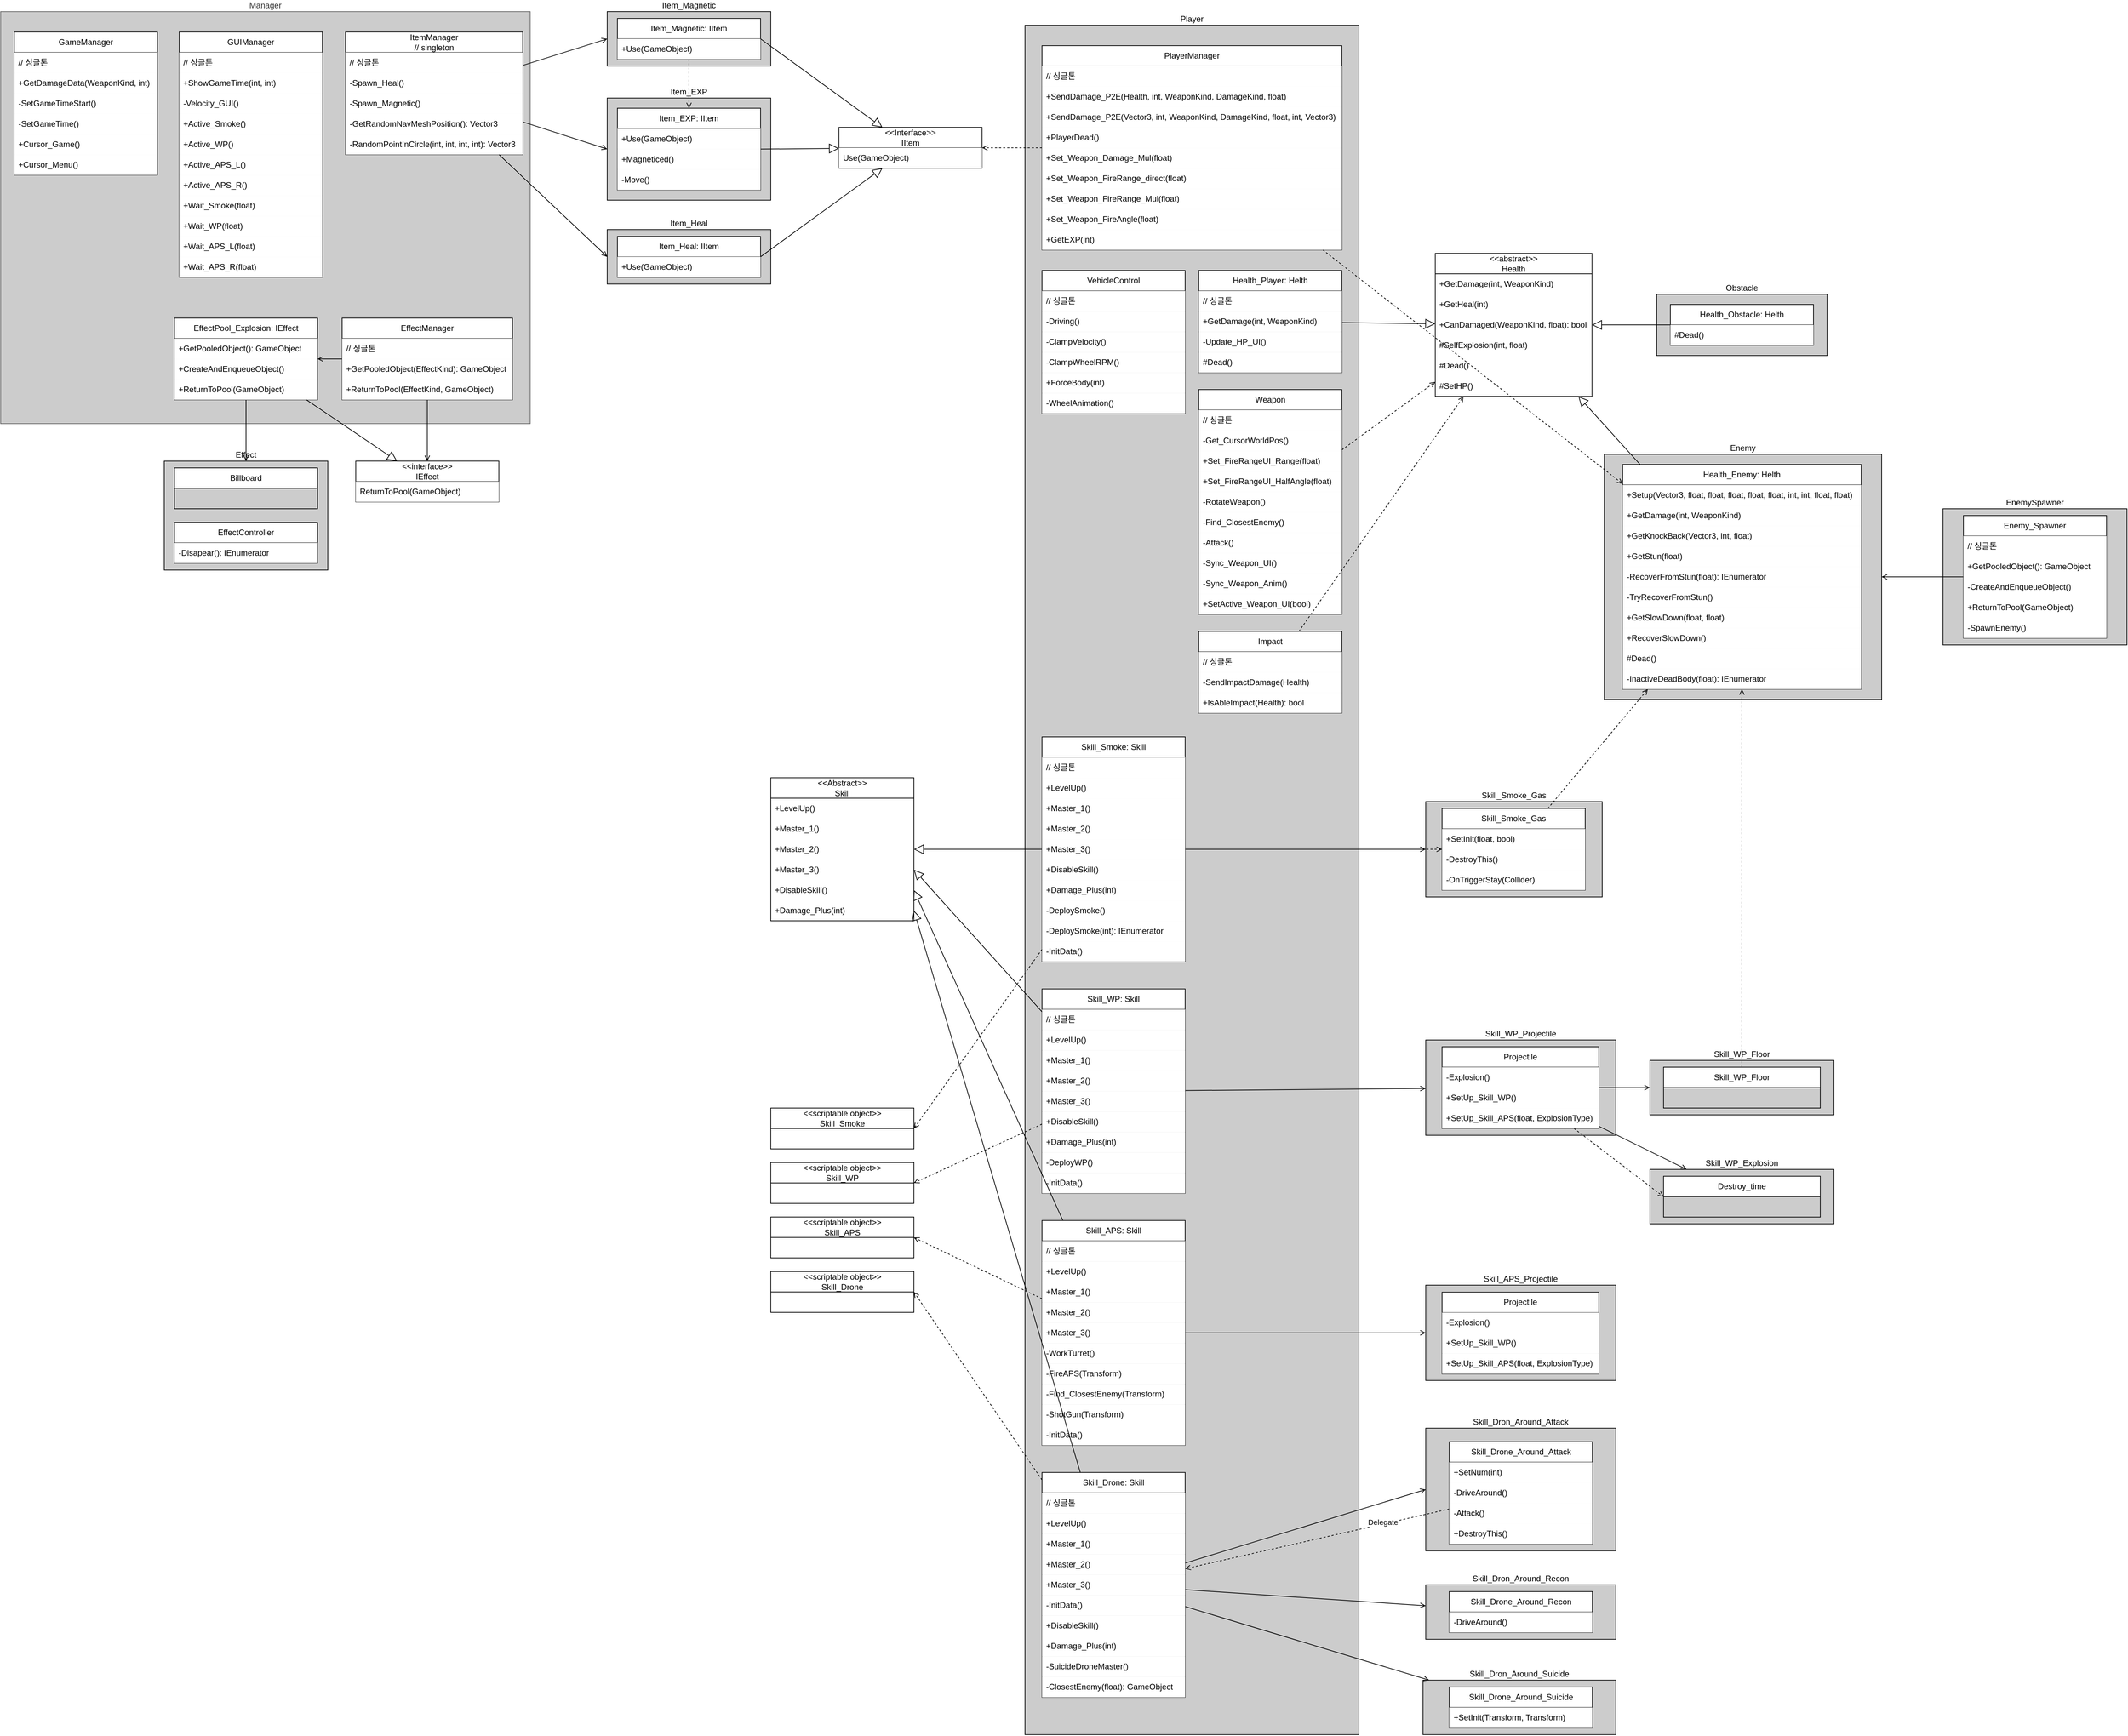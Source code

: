 <mxfile version="24.2.1" type="device">
  <diagram name="페이지-1" id="xPmb63chEDnu7miwvUKR">
    <mxGraphModel dx="5576" dy="7519" grid="1" gridSize="10" guides="1" tooltips="1" connect="1" arrows="1" fold="1" page="1" pageScale="1" pageWidth="827" pageHeight="1169" math="0" shadow="0">
      <root>
        <mxCell id="0" />
        <mxCell id="1" parent="0" />
        <mxCell id="7k5xXv0gscj0csPlmndP-229" value="Skill_APS_Projectile" style="rounded=0;whiteSpace=wrap;html=1;fillColor=#CCCCCC;labelPosition=center;verticalLabelPosition=top;align=center;verticalAlign=bottom;" parent="1" vertex="1">
          <mxGeometry x="1291" y="-2779.97" width="279" height="140" as="geometry" />
        </mxCell>
        <mxCell id="7k5xXv0gscj0csPlmndP-230" value="Skill_Dron_Around_Attack" style="rounded=0;whiteSpace=wrap;html=1;fillColor=#CCCCCC;labelPosition=center;verticalLabelPosition=top;align=center;verticalAlign=bottom;" parent="1" vertex="1">
          <mxGeometry x="1291" y="-2569.97" width="279" height="180.15" as="geometry" />
        </mxCell>
        <mxCell id="7k5xXv0gscj0csPlmndP-231" value="Skill_Dron_Around_Recon" style="rounded=0;whiteSpace=wrap;html=1;fillColor=#CCCCCC;labelPosition=center;verticalLabelPosition=top;align=center;verticalAlign=bottom;" parent="1" vertex="1">
          <mxGeometry x="1291" y="-2339.97" width="279" height="80" as="geometry" />
        </mxCell>
        <mxCell id="7k5xXv0gscj0csPlmndP-232" value="Skill_Dron_Around_Suicide" style="rounded=0;whiteSpace=wrap;html=1;fillColor=#CCCCCC;labelPosition=center;verticalLabelPosition=top;align=center;verticalAlign=bottom;" parent="1" vertex="1">
          <mxGeometry x="1287" y="-2199.97" width="283" height="80" as="geometry" />
        </mxCell>
        <mxCell id="7k5xXv0gscj0csPlmndP-233" value="Skill_Smoke_Gas" style="rounded=0;whiteSpace=wrap;html=1;fillColor=#CCCCCC;labelPosition=center;verticalLabelPosition=top;align=center;verticalAlign=bottom;" parent="1" vertex="1">
          <mxGeometry x="1291" y="-3489.97" width="259" height="140" as="geometry" />
        </mxCell>
        <mxCell id="7k5xXv0gscj0csPlmndP-234" value="Skill_WP_Projectile" style="rounded=0;whiteSpace=wrap;html=1;fillColor=#CCCCCC;labelPosition=center;verticalLabelPosition=top;align=center;verticalAlign=bottom;" parent="1" vertex="1">
          <mxGeometry x="1291" y="-3139.97" width="279" height="140" as="geometry" />
        </mxCell>
        <mxCell id="7k5xXv0gscj0csPlmndP-235" value="Skill_WP_Explosion" style="rounded=0;whiteSpace=wrap;html=1;fillColor=#CCCCCC;labelPosition=center;verticalLabelPosition=top;align=center;verticalAlign=bottom;" parent="1" vertex="1">
          <mxGeometry x="1620" y="-2949.97" width="270" height="80" as="geometry" />
        </mxCell>
        <mxCell id="7k5xXv0gscj0csPlmndP-236" value="Skill_WP_Floor" style="rounded=0;whiteSpace=wrap;html=1;fillColor=#CCCCCC;labelPosition=center;verticalLabelPosition=top;align=center;verticalAlign=bottom;" parent="1" vertex="1">
          <mxGeometry x="1620" y="-3109.97" width="270" height="80" as="geometry" />
        </mxCell>
        <mxCell id="7k5xXv0gscj0csPlmndP-220" value="Obstacle" style="rounded=0;whiteSpace=wrap;html=1;fillColor=#CCCCCC;labelPosition=center;verticalLabelPosition=top;align=center;verticalAlign=bottom;" parent="1" vertex="1">
          <mxGeometry x="1630" y="-4234.97" width="250" height="90" as="geometry" />
        </mxCell>
        <mxCell id="7k5xXv0gscj0csPlmndP-221" value="Enemy" style="rounded=0;whiteSpace=wrap;html=1;fillColor=#CCCCCC;labelPosition=center;verticalLabelPosition=top;align=center;verticalAlign=bottom;" parent="1" vertex="1">
          <mxGeometry x="1553" y="-3999.97" width="407" height="359.97" as="geometry" />
        </mxCell>
        <mxCell id="7k5xXv0gscj0csPlmndP-222" value="EnemySpawner" style="rounded=0;whiteSpace=wrap;html=1;fillColor=#CCCCCC;labelPosition=center;verticalLabelPosition=top;align=center;verticalAlign=bottom;strokeColor=default;" parent="1" vertex="1">
          <mxGeometry x="2050" y="-3920" width="270" height="200" as="geometry" />
        </mxCell>
        <mxCell id="7k5xXv0gscj0csPlmndP-218" value="Player" style="rounded=0;whiteSpace=wrap;html=1;fillColor=#CCCCCC;labelPosition=center;verticalLabelPosition=top;align=center;verticalAlign=bottom;" parent="1" vertex="1">
          <mxGeometry x="703" y="-4629.97" width="490" height="2510" as="geometry" />
        </mxCell>
        <mxCell id="7k5xXv0gscj0csPlmndP-215" value="Item_Heal" style="rounded=0;whiteSpace=wrap;html=1;fillColor=#CCCCCC;labelPosition=center;verticalLabelPosition=top;align=center;verticalAlign=bottom;" parent="1" vertex="1">
          <mxGeometry x="90" y="-4329.93" width="240" height="80" as="geometry" />
        </mxCell>
        <mxCell id="7k5xXv0gscj0csPlmndP-216" value="Item_Magnetic" style="rounded=0;whiteSpace=wrap;html=1;fillColor=#CCCCCC;labelPosition=center;verticalLabelPosition=top;align=center;verticalAlign=bottom;" parent="1" vertex="1">
          <mxGeometry x="90" y="-4650" width="240" height="80" as="geometry" />
        </mxCell>
        <mxCell id="7k5xXv0gscj0csPlmndP-217" value="Item_EXP" style="rounded=0;whiteSpace=wrap;html=1;fillColor=#CCCCCC;labelPosition=center;verticalLabelPosition=top;align=center;verticalAlign=bottom;" parent="1" vertex="1">
          <mxGeometry x="90" y="-4523.08" width="240" height="150" as="geometry" />
        </mxCell>
        <mxCell id="7k5xXv0gscj0csPlmndP-214" value="Effect" style="rounded=0;whiteSpace=wrap;html=1;fillColor=#CCCCCC;labelPosition=center;verticalLabelPosition=top;align=center;verticalAlign=bottom;" parent="1" vertex="1">
          <mxGeometry x="-560" y="-3989.97" width="240" height="160" as="geometry" />
        </mxCell>
        <mxCell id="7k5xXv0gscj0csPlmndP-213" value="Manager" style="rounded=0;whiteSpace=wrap;html=1;fillColor=#CCCCCC;labelPosition=center;verticalLabelPosition=top;align=center;verticalAlign=bottom;strokeColor=#666666;fontColor=#333333;" parent="1" vertex="1">
          <mxGeometry x="-800" y="-4649.97" width="777" height="605" as="geometry" />
        </mxCell>
        <mxCell id="0xGlbApnoTyR-Ioo5-qS-2" value="GameManager" style="swimlane;fontStyle=0;childLayout=stackLayout;horizontal=1;startSize=30;horizontalStack=0;resizeParent=1;resizeParentMax=0;resizeLast=0;collapsible=1;marginBottom=0;whiteSpace=wrap;html=1;" parent="1" vertex="1">
          <mxGeometry x="-780" y="-4619.97" width="210" height="210" as="geometry" />
        </mxCell>
        <mxCell id="0xGlbApnoTyR-Ioo5-qS-3" value="&lt;span style=&quot;text-align: center;&quot;&gt;// 싱글톤&lt;/span&gt;" style="text;align=left;verticalAlign=middle;spacingLeft=4;spacingRight=4;overflow=hidden;points=[[0,0.5],[1,0.5]];portConstraint=eastwest;rotatable=0;whiteSpace=wrap;html=1;fillColor=default;" parent="0xGlbApnoTyR-Ioo5-qS-2" vertex="1">
          <mxGeometry y="30" width="210" height="30" as="geometry" />
        </mxCell>
        <mxCell id="0xGlbApnoTyR-Ioo5-qS-4" value="+GetDamageData(WeaponKind, int)" style="text;align=left;verticalAlign=middle;spacingLeft=4;spacingRight=4;overflow=hidden;points=[[0,0.5],[1,0.5]];portConstraint=eastwest;rotatable=0;whiteSpace=wrap;html=1;fillColor=default;" parent="0xGlbApnoTyR-Ioo5-qS-2" vertex="1">
          <mxGeometry y="60" width="210" height="30" as="geometry" />
        </mxCell>
        <mxCell id="0xGlbApnoTyR-Ioo5-qS-5" value="-SetGameTimeStart()" style="text;align=left;verticalAlign=middle;spacingLeft=4;spacingRight=4;overflow=hidden;points=[[0,0.5],[1,0.5]];portConstraint=eastwest;rotatable=0;whiteSpace=wrap;html=1;fillColor=default;" parent="0xGlbApnoTyR-Ioo5-qS-2" vertex="1">
          <mxGeometry y="90" width="210" height="30" as="geometry" />
        </mxCell>
        <mxCell id="0xGlbApnoTyR-Ioo5-qS-6" value="-SetGameTime()" style="text;align=left;verticalAlign=middle;spacingLeft=4;spacingRight=4;overflow=hidden;points=[[0,0.5],[1,0.5]];portConstraint=eastwest;rotatable=0;whiteSpace=wrap;html=1;fillColor=default;" parent="0xGlbApnoTyR-Ioo5-qS-2" vertex="1">
          <mxGeometry y="120" width="210" height="30" as="geometry" />
        </mxCell>
        <mxCell id="0xGlbApnoTyR-Ioo5-qS-7" value="+Cursor_Game()" style="text;align=left;verticalAlign=middle;spacingLeft=4;spacingRight=4;overflow=hidden;points=[[0,0.5],[1,0.5]];portConstraint=eastwest;rotatable=0;whiteSpace=wrap;html=1;fillColor=default;" parent="0xGlbApnoTyR-Ioo5-qS-2" vertex="1">
          <mxGeometry y="150" width="210" height="30" as="geometry" />
        </mxCell>
        <mxCell id="0xGlbApnoTyR-Ioo5-qS-8" value="+Cursor_Menu()" style="text;align=left;verticalAlign=middle;spacingLeft=4;spacingRight=4;overflow=hidden;points=[[0,0.5],[1,0.5]];portConstraint=eastwest;rotatable=0;whiteSpace=wrap;html=1;fillColor=default;" parent="0xGlbApnoTyR-Ioo5-qS-2" vertex="1">
          <mxGeometry y="180" width="210" height="30" as="geometry" />
        </mxCell>
        <mxCell id="0xGlbApnoTyR-Ioo5-qS-9" value="GUIManager" style="swimlane;fontStyle=0;childLayout=stackLayout;horizontal=1;startSize=30;horizontalStack=0;resizeParent=1;resizeParentMax=0;resizeLast=0;collapsible=1;marginBottom=0;whiteSpace=wrap;html=1;" parent="1" vertex="1">
          <mxGeometry x="-538" y="-4619.97" width="210" height="360" as="geometry" />
        </mxCell>
        <mxCell id="0xGlbApnoTyR-Ioo5-qS-10" value="&lt;span style=&quot;text-align: center;&quot;&gt;// 싱글톤&lt;/span&gt;" style="text;strokeColor=none;fillColor=default;align=left;verticalAlign=middle;spacingLeft=4;spacingRight=4;overflow=hidden;points=[[0,0.5],[1,0.5]];portConstraint=eastwest;rotatable=0;whiteSpace=wrap;html=1;" parent="0xGlbApnoTyR-Ioo5-qS-9" vertex="1">
          <mxGeometry y="30" width="210" height="30" as="geometry" />
        </mxCell>
        <mxCell id="0xGlbApnoTyR-Ioo5-qS-11" value="+ShowGameTime(int, int)" style="text;strokeColor=none;fillColor=default;align=left;verticalAlign=middle;spacingLeft=4;spacingRight=4;overflow=hidden;points=[[0,0.5],[1,0.5]];portConstraint=eastwest;rotatable=0;whiteSpace=wrap;html=1;" parent="0xGlbApnoTyR-Ioo5-qS-9" vertex="1">
          <mxGeometry y="60" width="210" height="30" as="geometry" />
        </mxCell>
        <mxCell id="0xGlbApnoTyR-Ioo5-qS-16" value="-Velocity_GUI()" style="text;strokeColor=none;fillColor=default;align=left;verticalAlign=middle;spacingLeft=4;spacingRight=4;overflow=hidden;points=[[0,0.5],[1,0.5]];portConstraint=eastwest;rotatable=0;whiteSpace=wrap;html=1;" parent="0xGlbApnoTyR-Ioo5-qS-9" vertex="1">
          <mxGeometry y="90" width="210" height="30" as="geometry" />
        </mxCell>
        <mxCell id="0xGlbApnoTyR-Ioo5-qS-17" value="+Active_Smoke()" style="text;strokeColor=none;fillColor=default;align=left;verticalAlign=middle;spacingLeft=4;spacingRight=4;overflow=hidden;points=[[0,0.5],[1,0.5]];portConstraint=eastwest;rotatable=0;whiteSpace=wrap;html=1;" parent="0xGlbApnoTyR-Ioo5-qS-9" vertex="1">
          <mxGeometry y="120" width="210" height="30" as="geometry" />
        </mxCell>
        <mxCell id="0xGlbApnoTyR-Ioo5-qS-18" value="+Active_WP()" style="text;strokeColor=none;fillColor=default;align=left;verticalAlign=middle;spacingLeft=4;spacingRight=4;overflow=hidden;points=[[0,0.5],[1,0.5]];portConstraint=eastwest;rotatable=0;whiteSpace=wrap;html=1;" parent="0xGlbApnoTyR-Ioo5-qS-9" vertex="1">
          <mxGeometry y="150" width="210" height="30" as="geometry" />
        </mxCell>
        <mxCell id="0xGlbApnoTyR-Ioo5-qS-19" value="+Active_APS_L()" style="text;strokeColor=none;fillColor=default;align=left;verticalAlign=middle;spacingLeft=4;spacingRight=4;overflow=hidden;points=[[0,0.5],[1,0.5]];portConstraint=eastwest;rotatable=0;whiteSpace=wrap;html=1;" parent="0xGlbApnoTyR-Ioo5-qS-9" vertex="1">
          <mxGeometry y="180" width="210" height="30" as="geometry" />
        </mxCell>
        <mxCell id="0xGlbApnoTyR-Ioo5-qS-20" value="+Active_APS_R()" style="text;strokeColor=none;fillColor=default;align=left;verticalAlign=middle;spacingLeft=4;spacingRight=4;overflow=hidden;points=[[0,0.5],[1,0.5]];portConstraint=eastwest;rotatable=0;whiteSpace=wrap;html=1;" parent="0xGlbApnoTyR-Ioo5-qS-9" vertex="1">
          <mxGeometry y="210" width="210" height="30" as="geometry" />
        </mxCell>
        <mxCell id="0xGlbApnoTyR-Ioo5-qS-21" value="+Wait_Smoke(float)" style="text;strokeColor=none;fillColor=default;align=left;verticalAlign=middle;spacingLeft=4;spacingRight=4;overflow=hidden;points=[[0,0.5],[1,0.5]];portConstraint=eastwest;rotatable=0;whiteSpace=wrap;html=1;" parent="0xGlbApnoTyR-Ioo5-qS-9" vertex="1">
          <mxGeometry y="240" width="210" height="30" as="geometry" />
        </mxCell>
        <mxCell id="0xGlbApnoTyR-Ioo5-qS-22" value="+Wait_WP&lt;span style=&quot;background-color: initial;&quot;&gt;(float)&lt;/span&gt;" style="text;strokeColor=none;fillColor=default;align=left;verticalAlign=middle;spacingLeft=4;spacingRight=4;overflow=hidden;points=[[0,0.5],[1,0.5]];portConstraint=eastwest;rotatable=0;whiteSpace=wrap;html=1;" parent="0xGlbApnoTyR-Ioo5-qS-9" vertex="1">
          <mxGeometry y="270" width="210" height="30" as="geometry" />
        </mxCell>
        <mxCell id="0xGlbApnoTyR-Ioo5-qS-23" value="+Wait_APS_L&lt;span style=&quot;background-color: initial;&quot;&gt;(float)&lt;/span&gt;" style="text;strokeColor=none;fillColor=default;align=left;verticalAlign=middle;spacingLeft=4;spacingRight=4;overflow=hidden;points=[[0,0.5],[1,0.5]];portConstraint=eastwest;rotatable=0;whiteSpace=wrap;html=1;" parent="0xGlbApnoTyR-Ioo5-qS-9" vertex="1">
          <mxGeometry y="300" width="210" height="30" as="geometry" />
        </mxCell>
        <mxCell id="0xGlbApnoTyR-Ioo5-qS-24" value="+Wait_APS_R&lt;span style=&quot;background-color: initial;&quot;&gt;(float)&lt;/span&gt;" style="text;strokeColor=none;fillColor=default;align=left;verticalAlign=middle;spacingLeft=4;spacingRight=4;overflow=hidden;points=[[0,0.5],[1,0.5]];portConstraint=eastwest;rotatable=0;whiteSpace=wrap;html=1;" parent="0xGlbApnoTyR-Ioo5-qS-9" vertex="1">
          <mxGeometry y="330" width="210" height="30" as="geometry" />
        </mxCell>
        <mxCell id="0xGlbApnoTyR-Ioo5-qS-25" value="EffectManager" style="swimlane;fontStyle=0;childLayout=stackLayout;horizontal=1;startSize=30;horizontalStack=0;resizeParent=1;resizeParentMax=0;resizeLast=0;collapsible=1;marginBottom=0;whiteSpace=wrap;html=1;" parent="1" vertex="1">
          <mxGeometry x="-299" y="-4199.97" width="250" height="120" as="geometry" />
        </mxCell>
        <mxCell id="0xGlbApnoTyR-Ioo5-qS-26" value="&lt;span style=&quot;text-align: center;&quot;&gt;// 싱글톤&lt;/span&gt;" style="text;strokeColor=none;fillColor=default;align=left;verticalAlign=middle;spacingLeft=4;spacingRight=4;overflow=hidden;points=[[0,0.5],[1,0.5]];portConstraint=eastwest;rotatable=0;whiteSpace=wrap;html=1;" parent="0xGlbApnoTyR-Ioo5-qS-25" vertex="1">
          <mxGeometry y="30" width="250" height="30" as="geometry" />
        </mxCell>
        <mxCell id="0xGlbApnoTyR-Ioo5-qS-27" value="+GetPooledObject(EffectKind): GameObject&amp;nbsp;" style="text;strokeColor=none;fillColor=default;align=left;verticalAlign=middle;spacingLeft=4;spacingRight=4;overflow=hidden;points=[[0,0.5],[1,0.5]];portConstraint=eastwest;rotatable=0;whiteSpace=wrap;html=1;" parent="0xGlbApnoTyR-Ioo5-qS-25" vertex="1">
          <mxGeometry y="60" width="250" height="30" as="geometry" />
        </mxCell>
        <mxCell id="0xGlbApnoTyR-Ioo5-qS-28" value="+ReturnToPool(EffectKind, GameObject)" style="text;strokeColor=none;fillColor=default;align=left;verticalAlign=middle;spacingLeft=4;spacingRight=4;overflow=hidden;points=[[0,0.5],[1,0.5]];portConstraint=eastwest;rotatable=0;whiteSpace=wrap;html=1;" parent="0xGlbApnoTyR-Ioo5-qS-25" vertex="1">
          <mxGeometry y="90" width="250" height="30" as="geometry" />
        </mxCell>
        <mxCell id="0xGlbApnoTyR-Ioo5-qS-37" value="EffectPool_Explosion: IEffect" style="swimlane;fontStyle=0;childLayout=stackLayout;horizontal=1;startSize=30;horizontalStack=0;resizeParent=1;resizeParentMax=0;resizeLast=0;collapsible=1;marginBottom=0;whiteSpace=wrap;html=1;" parent="1" vertex="1">
          <mxGeometry x="-545" y="-4199.97" width="210" height="120" as="geometry" />
        </mxCell>
        <mxCell id="0xGlbApnoTyR-Ioo5-qS-39" value="+GetPooledObject(): GameObject" style="text;strokeColor=none;fillColor=default;align=left;verticalAlign=middle;spacingLeft=4;spacingRight=4;overflow=hidden;points=[[0,0.5],[1,0.5]];portConstraint=eastwest;rotatable=0;whiteSpace=wrap;html=1;" parent="0xGlbApnoTyR-Ioo5-qS-37" vertex="1">
          <mxGeometry y="30" width="210" height="30" as="geometry" />
        </mxCell>
        <mxCell id="0xGlbApnoTyR-Ioo5-qS-49" value="+CreateAndEnqueueObject()" style="text;strokeColor=none;fillColor=default;align=left;verticalAlign=middle;spacingLeft=4;spacingRight=4;overflow=hidden;points=[[0,0.5],[1,0.5]];portConstraint=eastwest;rotatable=0;whiteSpace=wrap;html=1;" parent="0xGlbApnoTyR-Ioo5-qS-37" vertex="1">
          <mxGeometry y="60" width="210" height="30" as="geometry" />
        </mxCell>
        <mxCell id="0xGlbApnoTyR-Ioo5-qS-50" value="+ReturnToPool(GameObject)" style="text;strokeColor=none;fillColor=default;align=left;verticalAlign=middle;spacingLeft=4;spacingRight=4;overflow=hidden;points=[[0,0.5],[1,0.5]];portConstraint=eastwest;rotatable=0;whiteSpace=wrap;html=1;" parent="0xGlbApnoTyR-Ioo5-qS-37" vertex="1">
          <mxGeometry y="90" width="210" height="30" as="geometry" />
        </mxCell>
        <mxCell id="0xGlbApnoTyR-Ioo5-qS-51" value="&lt;div&gt;&amp;lt;&amp;lt;interface&amp;gt;&amp;gt;&lt;/div&gt;IEffect" style="swimlane;fontStyle=0;childLayout=stackLayout;horizontal=1;startSize=30;horizontalStack=0;resizeParent=1;resizeParentMax=0;resizeLast=0;collapsible=1;marginBottom=0;whiteSpace=wrap;html=1;" parent="1" vertex="1">
          <mxGeometry x="-279" y="-3989.97" width="210" height="60" as="geometry" />
        </mxCell>
        <mxCell id="0xGlbApnoTyR-Ioo5-qS-55" value="ReturnToPool(GameObject)" style="text;strokeColor=none;fillColor=default;align=left;verticalAlign=middle;spacingLeft=4;spacingRight=4;overflow=hidden;points=[[0,0.5],[1,0.5]];portConstraint=eastwest;rotatable=0;whiteSpace=wrap;html=1;" parent="0xGlbApnoTyR-Ioo5-qS-51" vertex="1">
          <mxGeometry y="30" width="210" height="30" as="geometry" />
        </mxCell>
        <mxCell id="0xGlbApnoTyR-Ioo5-qS-56" value="ItemManager&lt;br&gt;// singleton" style="swimlane;fontStyle=0;childLayout=stackLayout;horizontal=1;startSize=30;horizontalStack=0;resizeParent=1;resizeParentMax=0;resizeLast=0;collapsible=1;marginBottom=0;whiteSpace=wrap;html=1;" parent="1" vertex="1">
          <mxGeometry x="-294" y="-4619.97" width="260" height="180" as="geometry" />
        </mxCell>
        <mxCell id="0xGlbApnoTyR-Ioo5-qS-57" value="&lt;span style=&quot;text-align: center;&quot;&gt;// 싱글톤&lt;/span&gt;" style="text;align=left;verticalAlign=middle;spacingLeft=4;spacingRight=4;overflow=hidden;points=[[0,0.5],[1,0.5]];portConstraint=eastwest;rotatable=0;whiteSpace=wrap;html=1;fillColor=default;" parent="0xGlbApnoTyR-Ioo5-qS-56" vertex="1">
          <mxGeometry y="30" width="260" height="30" as="geometry" />
        </mxCell>
        <mxCell id="0xGlbApnoTyR-Ioo5-qS-58" value="-Spawn_Heal()" style="text;align=left;verticalAlign=middle;spacingLeft=4;spacingRight=4;overflow=hidden;points=[[0,0.5],[1,0.5]];portConstraint=eastwest;rotatable=0;whiteSpace=wrap;html=1;fillColor=default;" parent="0xGlbApnoTyR-Ioo5-qS-56" vertex="1">
          <mxGeometry y="60" width="260" height="30" as="geometry" />
        </mxCell>
        <mxCell id="0xGlbApnoTyR-Ioo5-qS-59" value="-Spawn_Magnetic()" style="text;align=left;verticalAlign=middle;spacingLeft=4;spacingRight=4;overflow=hidden;points=[[0,0.5],[1,0.5]];portConstraint=eastwest;rotatable=0;whiteSpace=wrap;html=1;fillColor=default;" parent="0xGlbApnoTyR-Ioo5-qS-56" vertex="1">
          <mxGeometry y="90" width="260" height="30" as="geometry" />
        </mxCell>
        <mxCell id="0xGlbApnoTyR-Ioo5-qS-63" value="-GetRandomNavMeshPosition(): Vector3" style="text;align=left;verticalAlign=middle;spacingLeft=4;spacingRight=4;overflow=hidden;points=[[0,0.5],[1,0.5]];portConstraint=eastwest;rotatable=0;whiteSpace=wrap;html=1;fillColor=default;" parent="0xGlbApnoTyR-Ioo5-qS-56" vertex="1">
          <mxGeometry y="120" width="260" height="30" as="geometry" />
        </mxCell>
        <mxCell id="0xGlbApnoTyR-Ioo5-qS-64" value="-RandomPointInCircle(int, int, int, int): Vector3" style="text;align=left;verticalAlign=middle;spacingLeft=4;spacingRight=4;overflow=hidden;points=[[0,0.5],[1,0.5]];portConstraint=eastwest;rotatable=0;whiteSpace=wrap;html=1;fillColor=default;" parent="0xGlbApnoTyR-Ioo5-qS-56" vertex="1">
          <mxGeometry y="150" width="260" height="30" as="geometry" />
        </mxCell>
        <mxCell id="0xGlbApnoTyR-Ioo5-qS-67" value="Billboard&lt;div&gt;&lt;/div&gt;" style="swimlane;fontStyle=0;childLayout=stackLayout;horizontal=1;startSize=30;horizontalStack=0;resizeParent=1;resizeParentMax=0;resizeLast=0;collapsible=1;marginBottom=0;whiteSpace=wrap;html=1;" parent="1" vertex="1">
          <mxGeometry x="-545" y="-3979.97" width="210" height="60" as="geometry" />
        </mxCell>
        <mxCell id="0xGlbApnoTyR-Ioo5-qS-70" value="EffectController&lt;div&gt;&lt;/div&gt;" style="swimlane;fontStyle=0;childLayout=stackLayout;horizontal=1;startSize=30;horizontalStack=0;resizeParent=1;resizeParentMax=0;resizeLast=0;collapsible=1;marginBottom=0;whiteSpace=wrap;html=1;" parent="1" vertex="1">
          <mxGeometry x="-545" y="-3899.97" width="210" height="60" as="geometry" />
        </mxCell>
        <mxCell id="0xGlbApnoTyR-Ioo5-qS-71" value="-Disapear():&amp;nbsp;IEnumerator" style="text;strokeColor=none;fillColor=default;align=left;verticalAlign=middle;spacingLeft=4;spacingRight=4;overflow=hidden;points=[[0,0.5],[1,0.5]];portConstraint=eastwest;rotatable=0;whiteSpace=wrap;html=1;" parent="0xGlbApnoTyR-Ioo5-qS-70" vertex="1">
          <mxGeometry y="30" width="210" height="30" as="geometry" />
        </mxCell>
        <mxCell id="0xGlbApnoTyR-Ioo5-qS-72" value="PlayerManager" style="swimlane;fontStyle=0;childLayout=stackLayout;horizontal=1;startSize=30;horizontalStack=0;resizeParent=1;resizeParentMax=0;resizeLast=0;collapsible=1;marginBottom=0;whiteSpace=wrap;html=1;" parent="1" vertex="1">
          <mxGeometry x="728" y="-4599.97" width="440" height="300" as="geometry" />
        </mxCell>
        <mxCell id="0xGlbApnoTyR-Ioo5-qS-73" value="&lt;span style=&quot;text-align: center;&quot;&gt;// 싱글톤&lt;/span&gt;" style="text;strokeColor=none;fillColor=default;align=left;verticalAlign=middle;spacingLeft=4;spacingRight=4;overflow=hidden;points=[[0,0.5],[1,0.5]];portConstraint=eastwest;rotatable=0;whiteSpace=wrap;html=1;" parent="0xGlbApnoTyR-Ioo5-qS-72" vertex="1">
          <mxGeometry y="30" width="440" height="30" as="geometry" />
        </mxCell>
        <mxCell id="0xGlbApnoTyR-Ioo5-qS-74" value="+SendDamage_P2E(Health, int, WeaponKind, DamageKind, float)" style="text;strokeColor=none;fillColor=default;align=left;verticalAlign=middle;spacingLeft=4;spacingRight=4;overflow=hidden;points=[[0,0.5],[1,0.5]];portConstraint=eastwest;rotatable=0;whiteSpace=wrap;html=1;" parent="0xGlbApnoTyR-Ioo5-qS-72" vertex="1">
          <mxGeometry y="60" width="440" height="30" as="geometry" />
        </mxCell>
        <mxCell id="0xGlbApnoTyR-Ioo5-qS-84" value="+SendDamage_P2E(Vector3, int, WeaponKind, DamageKind, float, int, Vector3)" style="text;strokeColor=none;fillColor=default;align=left;verticalAlign=middle;spacingLeft=4;spacingRight=4;overflow=hidden;points=[[0,0.5],[1,0.5]];portConstraint=eastwest;rotatable=0;whiteSpace=wrap;html=1;" parent="0xGlbApnoTyR-Ioo5-qS-72" vertex="1">
          <mxGeometry y="90" width="440" height="30" as="geometry" />
        </mxCell>
        <mxCell id="0xGlbApnoTyR-Ioo5-qS-85" value="+PlayerDead()" style="text;strokeColor=none;fillColor=default;align=left;verticalAlign=middle;spacingLeft=4;spacingRight=4;overflow=hidden;points=[[0,0.5],[1,0.5]];portConstraint=eastwest;rotatable=0;whiteSpace=wrap;html=1;" parent="0xGlbApnoTyR-Ioo5-qS-72" vertex="1">
          <mxGeometry y="120" width="440" height="30" as="geometry" />
        </mxCell>
        <mxCell id="0xGlbApnoTyR-Ioo5-qS-86" value="+Set_Weapon_Damage_Mul(float)" style="text;strokeColor=none;fillColor=default;align=left;verticalAlign=middle;spacingLeft=4;spacingRight=4;overflow=hidden;points=[[0,0.5],[1,0.5]];portConstraint=eastwest;rotatable=0;whiteSpace=wrap;html=1;" parent="0xGlbApnoTyR-Ioo5-qS-72" vertex="1">
          <mxGeometry y="150" width="440" height="30" as="geometry" />
        </mxCell>
        <mxCell id="0xGlbApnoTyR-Ioo5-qS-87" value="+Set_Weapon_FireRange_direct(float)" style="text;strokeColor=none;fillColor=default;align=left;verticalAlign=middle;spacingLeft=4;spacingRight=4;overflow=hidden;points=[[0,0.5],[1,0.5]];portConstraint=eastwest;rotatable=0;whiteSpace=wrap;html=1;" parent="0xGlbApnoTyR-Ioo5-qS-72" vertex="1">
          <mxGeometry y="180" width="440" height="30" as="geometry" />
        </mxCell>
        <mxCell id="0xGlbApnoTyR-Ioo5-qS-88" value="+Set_Weapon_FireRange_Mul(float)" style="text;strokeColor=none;fillColor=default;align=left;verticalAlign=middle;spacingLeft=4;spacingRight=4;overflow=hidden;points=[[0,0.5],[1,0.5]];portConstraint=eastwest;rotatable=0;whiteSpace=wrap;html=1;" parent="0xGlbApnoTyR-Ioo5-qS-72" vertex="1">
          <mxGeometry y="210" width="440" height="30" as="geometry" />
        </mxCell>
        <mxCell id="0xGlbApnoTyR-Ioo5-qS-89" value="+Set_Weapon_FireAngle(float)" style="text;strokeColor=none;fillColor=default;align=left;verticalAlign=middle;spacingLeft=4;spacingRight=4;overflow=hidden;points=[[0,0.5],[1,0.5]];portConstraint=eastwest;rotatable=0;whiteSpace=wrap;html=1;" parent="0xGlbApnoTyR-Ioo5-qS-72" vertex="1">
          <mxGeometry y="240" width="440" height="30" as="geometry" />
        </mxCell>
        <mxCell id="0xGlbApnoTyR-Ioo5-qS-90" value="+GetEXP(int)" style="text;strokeColor=none;fillColor=default;align=left;verticalAlign=middle;spacingLeft=4;spacingRight=4;overflow=hidden;points=[[0,0.5],[1,0.5]];portConstraint=eastwest;rotatable=0;whiteSpace=wrap;html=1;" parent="0xGlbApnoTyR-Ioo5-qS-72" vertex="1">
          <mxGeometry y="270" width="440" height="30" as="geometry" />
        </mxCell>
        <mxCell id="0xGlbApnoTyR-Ioo5-qS-91" value="Health_Enemy: Helth" style="swimlane;fontStyle=0;childLayout=stackLayout;horizontal=1;startSize=30;horizontalStack=0;resizeParent=1;resizeParentMax=0;resizeLast=0;collapsible=1;marginBottom=0;whiteSpace=wrap;html=1;" parent="1" vertex="1">
          <mxGeometry x="1580" y="-3984.97" width="350" height="330" as="geometry" />
        </mxCell>
        <mxCell id="0xGlbApnoTyR-Ioo5-qS-93" value="&lt;div&gt;+Setup(Vector3, float, float, float, float, float,&amp;nbsp;&lt;span style=&quot;background-color: initial;&quot;&gt;int, int, float, float)&lt;/span&gt;&lt;/div&gt;" style="text;strokeColor=none;fillColor=default;align=left;verticalAlign=middle;spacingLeft=4;spacingRight=4;overflow=hidden;points=[[0,0.5],[1,0.5]];portConstraint=eastwest;rotatable=0;whiteSpace=wrap;html=1;" parent="0xGlbApnoTyR-Ioo5-qS-91" vertex="1">
          <mxGeometry y="30" width="350" height="30" as="geometry" />
        </mxCell>
        <mxCell id="0xGlbApnoTyR-Ioo5-qS-103" value="+GetDamage(int, WeaponKind)" style="text;strokeColor=none;fillColor=default;align=left;verticalAlign=middle;spacingLeft=4;spacingRight=4;overflow=hidden;points=[[0,0.5],[1,0.5]];portConstraint=eastwest;rotatable=0;whiteSpace=wrap;html=1;" parent="0xGlbApnoTyR-Ioo5-qS-91" vertex="1">
          <mxGeometry y="60" width="350" height="30" as="geometry" />
        </mxCell>
        <mxCell id="0xGlbApnoTyR-Ioo5-qS-104" value="+GetKnockBack(Vector3, int, float)" style="text;strokeColor=none;fillColor=default;align=left;verticalAlign=middle;spacingLeft=4;spacingRight=4;overflow=hidden;points=[[0,0.5],[1,0.5]];portConstraint=eastwest;rotatable=0;whiteSpace=wrap;html=1;" parent="0xGlbApnoTyR-Ioo5-qS-91" vertex="1">
          <mxGeometry y="90" width="350" height="30" as="geometry" />
        </mxCell>
        <mxCell id="0xGlbApnoTyR-Ioo5-qS-105" value="+GetStun(float)" style="text;strokeColor=none;fillColor=default;align=left;verticalAlign=middle;spacingLeft=4;spacingRight=4;overflow=hidden;points=[[0,0.5],[1,0.5]];portConstraint=eastwest;rotatable=0;whiteSpace=wrap;html=1;" parent="0xGlbApnoTyR-Ioo5-qS-91" vertex="1">
          <mxGeometry y="120" width="350" height="30" as="geometry" />
        </mxCell>
        <mxCell id="0xGlbApnoTyR-Ioo5-qS-106" value="-RecoverFromStun(float): IEnumerator" style="text;strokeColor=none;fillColor=default;align=left;verticalAlign=middle;spacingLeft=4;spacingRight=4;overflow=hidden;points=[[0,0.5],[1,0.5]];portConstraint=eastwest;rotatable=0;whiteSpace=wrap;html=1;" parent="0xGlbApnoTyR-Ioo5-qS-91" vertex="1">
          <mxGeometry y="150" width="350" height="30" as="geometry" />
        </mxCell>
        <mxCell id="0xGlbApnoTyR-Ioo5-qS-107" value="-&lt;span style=&quot;background-color: initial;&quot;&gt;TryRecoverFromStun()&lt;/span&gt;" style="text;strokeColor=none;fillColor=default;align=left;verticalAlign=middle;spacingLeft=4;spacingRight=4;overflow=hidden;points=[[0,0.5],[1,0.5]];portConstraint=eastwest;rotatable=0;whiteSpace=wrap;html=1;" parent="0xGlbApnoTyR-Ioo5-qS-91" vertex="1">
          <mxGeometry y="180" width="350" height="30" as="geometry" />
        </mxCell>
        <mxCell id="0xGlbApnoTyR-Ioo5-qS-108" value="+GetSlowDown(float, float)" style="text;strokeColor=none;fillColor=default;align=left;verticalAlign=middle;spacingLeft=4;spacingRight=4;overflow=hidden;points=[[0,0.5],[1,0.5]];portConstraint=eastwest;rotatable=0;whiteSpace=wrap;html=1;" parent="0xGlbApnoTyR-Ioo5-qS-91" vertex="1">
          <mxGeometry y="210" width="350" height="30" as="geometry" />
        </mxCell>
        <mxCell id="0xGlbApnoTyR-Ioo5-qS-109" value="+RecoverSlowDown()" style="text;strokeColor=none;fillColor=default;align=left;verticalAlign=middle;spacingLeft=4;spacingRight=4;overflow=hidden;points=[[0,0.5],[1,0.5]];portConstraint=eastwest;rotatable=0;whiteSpace=wrap;html=1;" parent="0xGlbApnoTyR-Ioo5-qS-91" vertex="1">
          <mxGeometry y="240" width="350" height="30" as="geometry" />
        </mxCell>
        <mxCell id="0xGlbApnoTyR-Ioo5-qS-110" value="#Dead()" style="text;strokeColor=none;fillColor=default;align=left;verticalAlign=middle;spacingLeft=4;spacingRight=4;overflow=hidden;points=[[0,0.5],[1,0.5]];portConstraint=eastwest;rotatable=0;whiteSpace=wrap;html=1;" parent="0xGlbApnoTyR-Ioo5-qS-91" vertex="1">
          <mxGeometry y="270" width="350" height="30" as="geometry" />
        </mxCell>
        <mxCell id="0xGlbApnoTyR-Ioo5-qS-111" value="-InactiveDeadBody(float): IEnumerator" style="text;strokeColor=none;fillColor=default;align=left;verticalAlign=middle;spacingLeft=4;spacingRight=4;overflow=hidden;points=[[0,0.5],[1,0.5]];portConstraint=eastwest;rotatable=0;whiteSpace=wrap;html=1;" parent="0xGlbApnoTyR-Ioo5-qS-91" vertex="1">
          <mxGeometry y="300" width="350" height="30" as="geometry" />
        </mxCell>
        <mxCell id="0xGlbApnoTyR-Ioo5-qS-112" value="Health_Player: Helth" style="swimlane;fontStyle=0;childLayout=stackLayout;horizontal=1;startSize=30;horizontalStack=0;resizeParent=1;resizeParentMax=0;resizeLast=0;collapsible=1;marginBottom=0;whiteSpace=wrap;html=1;" parent="1" vertex="1">
          <mxGeometry x="958" y="-4269.82" width="210" height="150" as="geometry" />
        </mxCell>
        <mxCell id="0xGlbApnoTyR-Ioo5-qS-113" value="&lt;span style=&quot;text-align: center;&quot;&gt;// 싱글톤&lt;/span&gt;" style="text;strokeColor=none;fillColor=default;align=left;verticalAlign=middle;spacingLeft=4;spacingRight=4;overflow=hidden;points=[[0,0.5],[1,0.5]];portConstraint=eastwest;rotatable=0;whiteSpace=wrap;html=1;" parent="0xGlbApnoTyR-Ioo5-qS-112" vertex="1">
          <mxGeometry y="30" width="210" height="30" as="geometry" />
        </mxCell>
        <mxCell id="0xGlbApnoTyR-Ioo5-qS-114" value="+GetDamage(int, WeaponKind)" style="text;strokeColor=none;fillColor=default;align=left;verticalAlign=middle;spacingLeft=4;spacingRight=4;overflow=hidden;points=[[0,0.5],[1,0.5]];portConstraint=eastwest;rotatable=0;whiteSpace=wrap;html=1;" parent="0xGlbApnoTyR-Ioo5-qS-112" vertex="1">
          <mxGeometry y="60" width="210" height="30" as="geometry" />
        </mxCell>
        <mxCell id="7k5xXv0gscj0csPlmndP-1" value="-Update_HP_UI()" style="text;strokeColor=none;fillColor=default;align=left;verticalAlign=middle;spacingLeft=4;spacingRight=4;overflow=hidden;points=[[0,0.5],[1,0.5]];portConstraint=eastwest;rotatable=0;whiteSpace=wrap;html=1;" parent="0xGlbApnoTyR-Ioo5-qS-112" vertex="1">
          <mxGeometry y="90" width="210" height="30" as="geometry" />
        </mxCell>
        <mxCell id="7k5xXv0gscj0csPlmndP-2" value="#Dead()" style="text;strokeColor=none;fillColor=default;align=left;verticalAlign=middle;spacingLeft=4;spacingRight=4;overflow=hidden;points=[[0,0.5],[1,0.5]];portConstraint=eastwest;rotatable=0;whiteSpace=wrap;html=1;" parent="0xGlbApnoTyR-Ioo5-qS-112" vertex="1">
          <mxGeometry y="120" width="210" height="30" as="geometry" />
        </mxCell>
        <mxCell id="7k5xXv0gscj0csPlmndP-3" value="Enemy_Spawner" style="swimlane;fontStyle=0;childLayout=stackLayout;horizontal=1;startSize=30;horizontalStack=0;resizeParent=1;resizeParentMax=0;resizeLast=0;collapsible=1;marginBottom=0;whiteSpace=wrap;html=1;" parent="1" vertex="1">
          <mxGeometry x="2080" y="-3910" width="210" height="180" as="geometry" />
        </mxCell>
        <mxCell id="7k5xXv0gscj0csPlmndP-4" value="&lt;span style=&quot;text-align: center;&quot;&gt;// 싱글톤&lt;/span&gt;" style="text;strokeColor=none;fillColor=default;align=left;verticalAlign=middle;spacingLeft=4;spacingRight=4;overflow=hidden;points=[[0,0.5],[1,0.5]];portConstraint=eastwest;rotatable=0;whiteSpace=wrap;html=1;" parent="7k5xXv0gscj0csPlmndP-3" vertex="1">
          <mxGeometry y="30" width="210" height="30" as="geometry" />
        </mxCell>
        <mxCell id="7k5xXv0gscj0csPlmndP-5" value="+GetPooledObject(): GameObject" style="text;strokeColor=none;fillColor=default;align=left;verticalAlign=middle;spacingLeft=4;spacingRight=4;overflow=hidden;points=[[0,0.5],[1,0.5]];portConstraint=eastwest;rotatable=0;whiteSpace=wrap;html=1;" parent="7k5xXv0gscj0csPlmndP-3" vertex="1">
          <mxGeometry y="60" width="210" height="30" as="geometry" />
        </mxCell>
        <mxCell id="7k5xXv0gscj0csPlmndP-9" value="-CreateAndEnqueueObject()" style="text;strokeColor=none;fillColor=default;align=left;verticalAlign=middle;spacingLeft=4;spacingRight=4;overflow=hidden;points=[[0,0.5],[1,0.5]];portConstraint=eastwest;rotatable=0;whiteSpace=wrap;html=1;" parent="7k5xXv0gscj0csPlmndP-3" vertex="1">
          <mxGeometry y="90" width="210" height="30" as="geometry" />
        </mxCell>
        <mxCell id="7k5xXv0gscj0csPlmndP-10" value="+ReturnToPool(GameObject)" style="text;strokeColor=none;fillColor=default;align=left;verticalAlign=middle;spacingLeft=4;spacingRight=4;overflow=hidden;points=[[0,0.5],[1,0.5]];portConstraint=eastwest;rotatable=0;whiteSpace=wrap;html=1;" parent="7k5xXv0gscj0csPlmndP-3" vertex="1">
          <mxGeometry y="120" width="210" height="30" as="geometry" />
        </mxCell>
        <mxCell id="7k5xXv0gscj0csPlmndP-12" value="-SpawnEnemy()" style="text;strokeColor=none;fillColor=default;align=left;verticalAlign=middle;spacingLeft=4;spacingRight=4;overflow=hidden;points=[[0,0.5],[1,0.5]];portConstraint=eastwest;rotatable=0;whiteSpace=wrap;html=1;" parent="7k5xXv0gscj0csPlmndP-3" vertex="1">
          <mxGeometry y="150" width="210" height="30" as="geometry" />
        </mxCell>
        <mxCell id="7k5xXv0gscj0csPlmndP-13" value="&amp;lt;&amp;lt;abstract&amp;gt;&amp;gt;&lt;div&gt;Health&lt;/div&gt;" style="swimlane;fontStyle=0;childLayout=stackLayout;horizontal=1;startSize=30;horizontalStack=0;resizeParent=1;resizeParentMax=0;resizeLast=0;collapsible=1;marginBottom=0;whiteSpace=wrap;html=1;" parent="1" vertex="1">
          <mxGeometry x="1305" y="-4294.97" width="230" height="210" as="geometry" />
        </mxCell>
        <mxCell id="7k5xXv0gscj0csPlmndP-15" value="+GetDamage(int, WeaponKind)" style="text;strokeColor=none;fillColor=none;align=left;verticalAlign=middle;spacingLeft=4;spacingRight=4;overflow=hidden;points=[[0,0.5],[1,0.5]];portConstraint=eastwest;rotatable=0;whiteSpace=wrap;html=1;" parent="7k5xXv0gscj0csPlmndP-13" vertex="1">
          <mxGeometry y="30" width="230" height="30" as="geometry" />
        </mxCell>
        <mxCell id="7k5xXv0gscj0csPlmndP-19" value="+GetHeal(int)" style="text;strokeColor=none;fillColor=none;align=left;verticalAlign=middle;spacingLeft=4;spacingRight=4;overflow=hidden;points=[[0,0.5],[1,0.5]];portConstraint=eastwest;rotatable=0;whiteSpace=wrap;html=1;" parent="7k5xXv0gscj0csPlmndP-13" vertex="1">
          <mxGeometry y="60" width="230" height="30" as="geometry" />
        </mxCell>
        <mxCell id="7k5xXv0gscj0csPlmndP-18" value="+CanDamaged(WeaponKind, float): bool" style="text;strokeColor=none;fillColor=none;align=left;verticalAlign=middle;spacingLeft=4;spacingRight=4;overflow=hidden;points=[[0,0.5],[1,0.5]];portConstraint=eastwest;rotatable=0;whiteSpace=wrap;html=1;" parent="7k5xXv0gscj0csPlmndP-13" vertex="1">
          <mxGeometry y="90" width="230" height="30" as="geometry" />
        </mxCell>
        <mxCell id="7k5xXv0gscj0csPlmndP-21" value="#SelfExplosion(int, float)" style="text;strokeColor=none;fillColor=none;align=left;verticalAlign=middle;spacingLeft=4;spacingRight=4;overflow=hidden;points=[[0,0.5],[1,0.5]];portConstraint=eastwest;rotatable=0;whiteSpace=wrap;html=1;" parent="7k5xXv0gscj0csPlmndP-13" vertex="1">
          <mxGeometry y="120" width="230" height="30" as="geometry" />
        </mxCell>
        <mxCell id="7k5xXv0gscj0csPlmndP-22" value="#Dead()" style="text;strokeColor=none;fillColor=none;align=left;verticalAlign=middle;spacingLeft=4;spacingRight=4;overflow=hidden;points=[[0,0.5],[1,0.5]];portConstraint=eastwest;rotatable=0;whiteSpace=wrap;html=1;" parent="7k5xXv0gscj0csPlmndP-13" vertex="1">
          <mxGeometry y="150" width="230" height="30" as="geometry" />
        </mxCell>
        <mxCell id="7k5xXv0gscj0csPlmndP-23" value="#SetHP()" style="text;strokeColor=none;fillColor=none;align=left;verticalAlign=middle;spacingLeft=4;spacingRight=4;overflow=hidden;points=[[0,0.5],[1,0.5]];portConstraint=eastwest;rotatable=0;whiteSpace=wrap;html=1;" parent="7k5xXv0gscj0csPlmndP-13" vertex="1">
          <mxGeometry y="180" width="230" height="30" as="geometry" />
        </mxCell>
        <mxCell id="7k5xXv0gscj0csPlmndP-24" value="VehicleControl" style="swimlane;fontStyle=0;childLayout=stackLayout;horizontal=1;startSize=30;horizontalStack=0;resizeParent=1;resizeParentMax=0;resizeLast=0;collapsible=1;marginBottom=0;whiteSpace=wrap;html=1;" parent="1" vertex="1">
          <mxGeometry x="728" y="-4269.82" width="210" height="210" as="geometry" />
        </mxCell>
        <mxCell id="7k5xXv0gscj0csPlmndP-25" value="&lt;span style=&quot;text-align: center;&quot;&gt;// 싱글톤&lt;/span&gt;" style="text;strokeColor=none;fillColor=default;align=left;verticalAlign=middle;spacingLeft=4;spacingRight=4;overflow=hidden;points=[[0,0.5],[1,0.5]];portConstraint=eastwest;rotatable=0;whiteSpace=wrap;html=1;" parent="7k5xXv0gscj0csPlmndP-24" vertex="1">
          <mxGeometry y="30" width="210" height="30" as="geometry" />
        </mxCell>
        <mxCell id="7k5xXv0gscj0csPlmndP-26" value="-Driving()" style="text;strokeColor=none;fillColor=default;align=left;verticalAlign=middle;spacingLeft=4;spacingRight=4;overflow=hidden;points=[[0,0.5],[1,0.5]];portConstraint=eastwest;rotatable=0;whiteSpace=wrap;html=1;" parent="7k5xXv0gscj0csPlmndP-24" vertex="1">
          <mxGeometry y="60" width="210" height="30" as="geometry" />
        </mxCell>
        <mxCell id="7k5xXv0gscj0csPlmndP-29" value="-ClampVelocity()" style="text;strokeColor=none;fillColor=default;align=left;verticalAlign=middle;spacingLeft=4;spacingRight=4;overflow=hidden;points=[[0,0.5],[1,0.5]];portConstraint=eastwest;rotatable=0;whiteSpace=wrap;html=1;" parent="7k5xXv0gscj0csPlmndP-24" vertex="1">
          <mxGeometry y="90" width="210" height="30" as="geometry" />
        </mxCell>
        <mxCell id="7k5xXv0gscj0csPlmndP-30" value="-ClampWheelRPM()" style="text;strokeColor=none;fillColor=default;align=left;verticalAlign=middle;spacingLeft=4;spacingRight=4;overflow=hidden;points=[[0,0.5],[1,0.5]];portConstraint=eastwest;rotatable=0;whiteSpace=wrap;html=1;" parent="7k5xXv0gscj0csPlmndP-24" vertex="1">
          <mxGeometry y="120" width="210" height="30" as="geometry" />
        </mxCell>
        <mxCell id="7k5xXv0gscj0csPlmndP-31" value="+ForceBody(int)" style="text;strokeColor=none;fillColor=default;align=left;verticalAlign=middle;spacingLeft=4;spacingRight=4;overflow=hidden;points=[[0,0.5],[1,0.5]];portConstraint=eastwest;rotatable=0;whiteSpace=wrap;html=1;" parent="7k5xXv0gscj0csPlmndP-24" vertex="1">
          <mxGeometry y="150" width="210" height="30" as="geometry" />
        </mxCell>
        <mxCell id="7k5xXv0gscj0csPlmndP-32" value="-WheelAnimation()" style="text;strokeColor=none;fillColor=default;align=left;verticalAlign=middle;spacingLeft=4;spacingRight=4;overflow=hidden;points=[[0,0.5],[1,0.5]];portConstraint=eastwest;rotatable=0;whiteSpace=wrap;html=1;" parent="7k5xXv0gscj0csPlmndP-24" vertex="1">
          <mxGeometry y="180" width="210" height="30" as="geometry" />
        </mxCell>
        <mxCell id="7k5xXv0gscj0csPlmndP-33" value="Impact" style="swimlane;fontStyle=0;childLayout=stackLayout;horizontal=1;startSize=30;horizontalStack=0;resizeParent=1;resizeParentMax=0;resizeLast=0;collapsible=1;marginBottom=0;whiteSpace=wrap;html=1;" parent="1" vertex="1">
          <mxGeometry x="958" y="-3739.97" width="210" height="120" as="geometry" />
        </mxCell>
        <mxCell id="7k5xXv0gscj0csPlmndP-34" value="&lt;span style=&quot;text-align: center;&quot;&gt;// 싱글톤&lt;/span&gt;" style="text;strokeColor=none;fillColor=default;align=left;verticalAlign=middle;spacingLeft=4;spacingRight=4;overflow=hidden;points=[[0,0.5],[1,0.5]];portConstraint=eastwest;rotatable=0;whiteSpace=wrap;html=1;" parent="7k5xXv0gscj0csPlmndP-33" vertex="1">
          <mxGeometry y="30" width="210" height="30" as="geometry" />
        </mxCell>
        <mxCell id="7k5xXv0gscj0csPlmndP-35" value="-SendImpactDamage(Health)" style="text;strokeColor=none;fillColor=default;align=left;verticalAlign=middle;spacingLeft=4;spacingRight=4;overflow=hidden;points=[[0,0.5],[1,0.5]];portConstraint=eastwest;rotatable=0;whiteSpace=wrap;html=1;" parent="7k5xXv0gscj0csPlmndP-33" vertex="1">
          <mxGeometry y="60" width="210" height="30" as="geometry" />
        </mxCell>
        <mxCell id="7k5xXv0gscj0csPlmndP-40" value="+IsAbleImpact(Health): bool" style="text;strokeColor=none;fillColor=default;align=left;verticalAlign=middle;spacingLeft=4;spacingRight=4;overflow=hidden;points=[[0,0.5],[1,0.5]];portConstraint=eastwest;rotatable=0;whiteSpace=wrap;html=1;" parent="7k5xXv0gscj0csPlmndP-33" vertex="1">
          <mxGeometry y="90" width="210" height="30" as="geometry" />
        </mxCell>
        <mxCell id="7k5xXv0gscj0csPlmndP-41" value="Weapon" style="swimlane;fontStyle=0;childLayout=stackLayout;horizontal=1;startSize=30;horizontalStack=0;resizeParent=1;resizeParentMax=0;resizeLast=0;collapsible=1;marginBottom=0;whiteSpace=wrap;html=1;" parent="1" vertex="1">
          <mxGeometry x="958" y="-4094.97" width="210" height="330" as="geometry" />
        </mxCell>
        <mxCell id="7k5xXv0gscj0csPlmndP-42" value="&lt;span style=&quot;text-align: center;&quot;&gt;// 싱글톤&lt;/span&gt;" style="text;strokeColor=none;fillColor=default;align=left;verticalAlign=middle;spacingLeft=4;spacingRight=4;overflow=hidden;points=[[0,0.5],[1,0.5]];portConstraint=eastwest;rotatable=0;whiteSpace=wrap;html=1;" parent="7k5xXv0gscj0csPlmndP-41" vertex="1">
          <mxGeometry y="30" width="210" height="30" as="geometry" />
        </mxCell>
        <mxCell id="7k5xXv0gscj0csPlmndP-43" value="-Get_CursorWorldPos()" style="text;strokeColor=none;fillColor=default;align=left;verticalAlign=middle;spacingLeft=4;spacingRight=4;overflow=hidden;points=[[0,0.5],[1,0.5]];portConstraint=eastwest;rotatable=0;whiteSpace=wrap;html=1;" parent="7k5xXv0gscj0csPlmndP-41" vertex="1">
          <mxGeometry y="60" width="210" height="30" as="geometry" />
        </mxCell>
        <mxCell id="7k5xXv0gscj0csPlmndP-45" value="+Set_FireRangeUI_Range(float)" style="text;strokeColor=none;fillColor=default;align=left;verticalAlign=middle;spacingLeft=4;spacingRight=4;overflow=hidden;points=[[0,0.5],[1,0.5]];portConstraint=eastwest;rotatable=0;whiteSpace=wrap;html=1;" parent="7k5xXv0gscj0csPlmndP-41" vertex="1">
          <mxGeometry y="90" width="210" height="30" as="geometry" />
        </mxCell>
        <mxCell id="7k5xXv0gscj0csPlmndP-46" value="+Set_FireRangeUI_HalfAngle(float)" style="text;strokeColor=none;fillColor=default;align=left;verticalAlign=middle;spacingLeft=4;spacingRight=4;overflow=hidden;points=[[0,0.5],[1,0.5]];portConstraint=eastwest;rotatable=0;whiteSpace=wrap;html=1;" parent="7k5xXv0gscj0csPlmndP-41" vertex="1">
          <mxGeometry y="120" width="210" height="30" as="geometry" />
        </mxCell>
        <mxCell id="7k5xXv0gscj0csPlmndP-47" value="-RotateWeapon()" style="text;strokeColor=none;fillColor=default;align=left;verticalAlign=middle;spacingLeft=4;spacingRight=4;overflow=hidden;points=[[0,0.5],[1,0.5]];portConstraint=eastwest;rotatable=0;whiteSpace=wrap;html=1;" parent="7k5xXv0gscj0csPlmndP-41" vertex="1">
          <mxGeometry y="150" width="210" height="30" as="geometry" />
        </mxCell>
        <mxCell id="7k5xXv0gscj0csPlmndP-49" value="-Find_ClosestEnemy()" style="text;strokeColor=none;fillColor=default;align=left;verticalAlign=middle;spacingLeft=4;spacingRight=4;overflow=hidden;points=[[0,0.5],[1,0.5]];portConstraint=eastwest;rotatable=0;whiteSpace=wrap;html=1;" parent="7k5xXv0gscj0csPlmndP-41" vertex="1">
          <mxGeometry y="180" width="210" height="30" as="geometry" />
        </mxCell>
        <mxCell id="7k5xXv0gscj0csPlmndP-50" value="-Attack()" style="text;strokeColor=none;fillColor=default;align=left;verticalAlign=middle;spacingLeft=4;spacingRight=4;overflow=hidden;points=[[0,0.5],[1,0.5]];portConstraint=eastwest;rotatable=0;whiteSpace=wrap;html=1;" parent="7k5xXv0gscj0csPlmndP-41" vertex="1">
          <mxGeometry y="210" width="210" height="30" as="geometry" />
        </mxCell>
        <mxCell id="7k5xXv0gscj0csPlmndP-51" value="-Sync_Weapon_UI()" style="text;strokeColor=none;fillColor=default;align=left;verticalAlign=middle;spacingLeft=4;spacingRight=4;overflow=hidden;points=[[0,0.5],[1,0.5]];portConstraint=eastwest;rotatable=0;whiteSpace=wrap;html=1;" parent="7k5xXv0gscj0csPlmndP-41" vertex="1">
          <mxGeometry y="240" width="210" height="30" as="geometry" />
        </mxCell>
        <mxCell id="7k5xXv0gscj0csPlmndP-52" value="-Sync_Weapon_Anim()" style="text;strokeColor=none;fillColor=default;align=left;verticalAlign=middle;spacingLeft=4;spacingRight=4;overflow=hidden;points=[[0,0.5],[1,0.5]];portConstraint=eastwest;rotatable=0;whiteSpace=wrap;html=1;" parent="7k5xXv0gscj0csPlmndP-41" vertex="1">
          <mxGeometry y="270" width="210" height="30" as="geometry" />
        </mxCell>
        <mxCell id="7k5xXv0gscj0csPlmndP-53" value="+SetActive_Weapon_UI(bool)" style="text;strokeColor=none;fillColor=default;align=left;verticalAlign=middle;spacingLeft=4;spacingRight=4;overflow=hidden;points=[[0,0.5],[1,0.5]];portConstraint=eastwest;rotatable=0;whiteSpace=wrap;html=1;" parent="7k5xXv0gscj0csPlmndP-41" vertex="1">
          <mxGeometry y="300" width="210" height="30" as="geometry" />
        </mxCell>
        <mxCell id="7k5xXv0gscj0csPlmndP-62" value="&amp;lt;&amp;lt;Interface&amp;gt;&amp;gt;&lt;div&gt;IItem&lt;/div&gt;" style="swimlane;fontStyle=0;childLayout=stackLayout;horizontal=1;startSize=30;horizontalStack=0;resizeParent=1;resizeParentMax=0;resizeLast=0;collapsible=1;marginBottom=0;whiteSpace=wrap;html=1;" parent="1" vertex="1">
          <mxGeometry x="430" y="-4479.97" width="210" height="60" as="geometry" />
        </mxCell>
        <mxCell id="7k5xXv0gscj0csPlmndP-63" value="&lt;span style=&quot;text-align: center;&quot;&gt;Use(GameObject)&lt;/span&gt;" style="text;strokeColor=none;fillColor=default;align=left;verticalAlign=middle;spacingLeft=4;spacingRight=4;overflow=hidden;points=[[0,0.5],[1,0.5]];portConstraint=eastwest;rotatable=0;whiteSpace=wrap;html=1;" parent="7k5xXv0gscj0csPlmndP-62" vertex="1">
          <mxGeometry y="30" width="210" height="30" as="geometry" />
        </mxCell>
        <mxCell id="7k5xXv0gscj0csPlmndP-68" value="&lt;div&gt;Item_EXP: IItem&lt;/div&gt;" style="swimlane;fontStyle=0;childLayout=stackLayout;horizontal=1;startSize=30;horizontalStack=0;resizeParent=1;resizeParentMax=0;resizeLast=0;collapsible=1;marginBottom=0;whiteSpace=wrap;html=1;" parent="1" vertex="1">
          <mxGeometry x="105" y="-4508.08" width="210" height="120" as="geometry" />
        </mxCell>
        <mxCell id="7k5xXv0gscj0csPlmndP-69" value="&lt;div style=&quot;text-align: center;&quot;&gt;&lt;span style=&quot;background-color: initial;&quot;&gt;+Use(GameObject)&lt;/span&gt;&lt;/div&gt;" style="text;strokeColor=none;fillColor=default;align=left;verticalAlign=middle;spacingLeft=4;spacingRight=4;overflow=hidden;points=[[0,0.5],[1,0.5]];portConstraint=eastwest;rotatable=0;whiteSpace=wrap;html=1;" parent="7k5xXv0gscj0csPlmndP-68" vertex="1">
          <mxGeometry y="30" width="210" height="30" as="geometry" />
        </mxCell>
        <mxCell id="7k5xXv0gscj0csPlmndP-70" value="&lt;div style=&quot;text-align: center;&quot;&gt;+Magneticed()&lt;br&gt;&lt;/div&gt;" style="text;strokeColor=none;fillColor=default;align=left;verticalAlign=middle;spacingLeft=4;spacingRight=4;overflow=hidden;points=[[0,0.5],[1,0.5]];portConstraint=eastwest;rotatable=0;whiteSpace=wrap;html=1;" parent="7k5xXv0gscj0csPlmndP-68" vertex="1">
          <mxGeometry y="60" width="210" height="30" as="geometry" />
        </mxCell>
        <mxCell id="7k5xXv0gscj0csPlmndP-71" value="&lt;div style=&quot;text-align: center;&quot;&gt;-Move()&lt;br&gt;&lt;/div&gt;" style="text;strokeColor=none;fillColor=default;align=left;verticalAlign=middle;spacingLeft=4;spacingRight=4;overflow=hidden;points=[[0,0.5],[1,0.5]];portConstraint=eastwest;rotatable=0;whiteSpace=wrap;html=1;" parent="7k5xXv0gscj0csPlmndP-68" vertex="1">
          <mxGeometry y="90" width="210" height="30" as="geometry" />
        </mxCell>
        <mxCell id="7k5xXv0gscj0csPlmndP-72" value="&lt;div&gt;Item_Magnetic: IItem&lt;/div&gt;" style="swimlane;fontStyle=0;childLayout=stackLayout;horizontal=1;startSize=30;horizontalStack=0;resizeParent=1;resizeParentMax=0;resizeLast=0;collapsible=1;marginBottom=0;whiteSpace=wrap;html=1;" parent="1" vertex="1">
          <mxGeometry x="105" y="-4640" width="210" height="60" as="geometry" />
        </mxCell>
        <mxCell id="7k5xXv0gscj0csPlmndP-73" value="&lt;div style=&quot;text-align: center;&quot;&gt;&lt;span style=&quot;background-color: initial;&quot;&gt;+Use(GameObject)&lt;/span&gt;&lt;/div&gt;" style="text;strokeColor=none;fillColor=default;align=left;verticalAlign=middle;spacingLeft=4;spacingRight=4;overflow=hidden;points=[[0,0.5],[1,0.5]];portConstraint=eastwest;rotatable=0;whiteSpace=wrap;html=1;" parent="7k5xXv0gscj0csPlmndP-72" vertex="1">
          <mxGeometry y="30" width="210" height="30" as="geometry" />
        </mxCell>
        <mxCell id="7k5xXv0gscj0csPlmndP-76" value="&lt;div&gt;Item_Heal: IItem&lt;/div&gt;" style="swimlane;fontStyle=0;childLayout=stackLayout;horizontal=1;startSize=30;horizontalStack=0;resizeParent=1;resizeParentMax=0;resizeLast=0;collapsible=1;marginBottom=0;whiteSpace=wrap;html=1;" parent="1" vertex="1">
          <mxGeometry x="105" y="-4319.93" width="210" height="60" as="geometry" />
        </mxCell>
        <mxCell id="7k5xXv0gscj0csPlmndP-77" value="&lt;div style=&quot;text-align: center;&quot;&gt;&lt;span style=&quot;background-color: initial;&quot;&gt;+Use(GameObject)&lt;/span&gt;&lt;/div&gt;" style="text;strokeColor=none;fillColor=default;align=left;verticalAlign=middle;spacingLeft=4;spacingRight=4;overflow=hidden;points=[[0,0.5],[1,0.5]];portConstraint=eastwest;rotatable=0;whiteSpace=wrap;html=1;" parent="7k5xXv0gscj0csPlmndP-76" vertex="1">
          <mxGeometry y="30" width="210" height="30" as="geometry" />
        </mxCell>
        <mxCell id="7k5xXv0gscj0csPlmndP-78" value="Skill_APS: Skill" style="swimlane;fontStyle=0;childLayout=stackLayout;horizontal=1;startSize=30;horizontalStack=0;resizeParent=1;resizeParentMax=0;resizeLast=0;collapsible=1;marginBottom=0;whiteSpace=wrap;html=1;" parent="1" vertex="1">
          <mxGeometry x="728" y="-2874.82" width="210" height="330" as="geometry" />
        </mxCell>
        <mxCell id="7k5xXv0gscj0csPlmndP-79" value="&lt;span style=&quot;text-align: center;&quot;&gt;// 싱글톤&lt;/span&gt;" style="text;strokeColor=none;fillColor=default;align=left;verticalAlign=middle;spacingLeft=4;spacingRight=4;overflow=hidden;points=[[0,0.5],[1,0.5]];portConstraint=eastwest;rotatable=0;whiteSpace=wrap;html=1;" parent="7k5xXv0gscj0csPlmndP-78" vertex="1">
          <mxGeometry y="30" width="210" height="30" as="geometry" />
        </mxCell>
        <mxCell id="7k5xXv0gscj0csPlmndP-91" value="+LevelUp()" style="text;strokeColor=none;fillColor=default;align=left;verticalAlign=middle;spacingLeft=4;spacingRight=4;overflow=hidden;points=[[0,0.5],[1,0.5]];portConstraint=eastwest;rotatable=0;whiteSpace=wrap;html=1;" parent="7k5xXv0gscj0csPlmndP-78" vertex="1">
          <mxGeometry y="60" width="210" height="30" as="geometry" />
        </mxCell>
        <mxCell id="7k5xXv0gscj0csPlmndP-96" value="+Master_1()" style="text;strokeColor=none;fillColor=default;align=left;verticalAlign=middle;spacingLeft=4;spacingRight=4;overflow=hidden;points=[[0,0.5],[1,0.5]];portConstraint=eastwest;rotatable=0;whiteSpace=wrap;html=1;" parent="7k5xXv0gscj0csPlmndP-78" vertex="1">
          <mxGeometry y="90" width="210" height="30" as="geometry" />
        </mxCell>
        <mxCell id="7k5xXv0gscj0csPlmndP-95" value="+Master_2()" style="text;strokeColor=none;fillColor=default;align=left;verticalAlign=middle;spacingLeft=4;spacingRight=4;overflow=hidden;points=[[0,0.5],[1,0.5]];portConstraint=eastwest;rotatable=0;whiteSpace=wrap;html=1;" parent="7k5xXv0gscj0csPlmndP-78" vertex="1">
          <mxGeometry y="120" width="210" height="30" as="geometry" />
        </mxCell>
        <mxCell id="7k5xXv0gscj0csPlmndP-94" value="+Master_3()" style="text;strokeColor=none;fillColor=default;align=left;verticalAlign=middle;spacingLeft=4;spacingRight=4;overflow=hidden;points=[[0,0.5],[1,0.5]];portConstraint=eastwest;rotatable=0;whiteSpace=wrap;html=1;" parent="7k5xXv0gscj0csPlmndP-78" vertex="1">
          <mxGeometry y="150" width="210" height="30" as="geometry" />
        </mxCell>
        <mxCell id="7k5xXv0gscj0csPlmndP-97" value="-WorkTurret()" style="text;strokeColor=none;fillColor=default;align=left;verticalAlign=middle;spacingLeft=4;spacingRight=4;overflow=hidden;points=[[0,0.5],[1,0.5]];portConstraint=eastwest;rotatable=0;whiteSpace=wrap;html=1;" parent="7k5xXv0gscj0csPlmndP-78" vertex="1">
          <mxGeometry y="180" width="210" height="30" as="geometry" />
        </mxCell>
        <mxCell id="7k5xXv0gscj0csPlmndP-92" value="-FireAPS(Transform)" style="text;strokeColor=none;fillColor=default;align=left;verticalAlign=middle;spacingLeft=4;spacingRight=4;overflow=hidden;points=[[0,0.5],[1,0.5]];portConstraint=eastwest;rotatable=0;whiteSpace=wrap;html=1;" parent="7k5xXv0gscj0csPlmndP-78" vertex="1">
          <mxGeometry y="210" width="210" height="30" as="geometry" />
        </mxCell>
        <mxCell id="7k5xXv0gscj0csPlmndP-98" value="-Find_ClosestEnemy(Transform)" style="text;strokeColor=none;fillColor=default;align=left;verticalAlign=middle;spacingLeft=4;spacingRight=4;overflow=hidden;points=[[0,0.5],[1,0.5]];portConstraint=eastwest;rotatable=0;whiteSpace=wrap;html=1;" parent="7k5xXv0gscj0csPlmndP-78" vertex="1">
          <mxGeometry y="240" width="210" height="30" as="geometry" />
        </mxCell>
        <mxCell id="7k5xXv0gscj0csPlmndP-99" value="-ShotGun(Transform)" style="text;strokeColor=none;fillColor=default;align=left;verticalAlign=middle;spacingLeft=4;spacingRight=4;overflow=hidden;points=[[0,0.5],[1,0.5]];portConstraint=eastwest;rotatable=0;whiteSpace=wrap;html=1;" parent="7k5xXv0gscj0csPlmndP-78" vertex="1">
          <mxGeometry y="270" width="210" height="30" as="geometry" />
        </mxCell>
        <mxCell id="7k5xXv0gscj0csPlmndP-100" value="-InitData()" style="text;strokeColor=none;fillColor=default;align=left;verticalAlign=middle;spacingLeft=4;spacingRight=4;overflow=hidden;points=[[0,0.5],[1,0.5]];portConstraint=eastwest;rotatable=0;whiteSpace=wrap;html=1;" parent="7k5xXv0gscj0csPlmndP-78" vertex="1">
          <mxGeometry y="300" width="210" height="30" as="geometry" />
        </mxCell>
        <mxCell id="7k5xXv0gscj0csPlmndP-82" value="&amp;lt;&amp;lt;Abstract&amp;gt;&amp;gt;&lt;div&gt;Skill&lt;/div&gt;" style="swimlane;fontStyle=0;childLayout=stackLayout;horizontal=1;startSize=30;horizontalStack=0;resizeParent=1;resizeParentMax=0;resizeLast=0;collapsible=1;marginBottom=0;whiteSpace=wrap;html=1;" parent="1" vertex="1">
          <mxGeometry x="330" y="-3524.97" width="210" height="210" as="geometry" />
        </mxCell>
        <mxCell id="7k5xXv0gscj0csPlmndP-84" value="+LevelUp()" style="text;strokeColor=none;fillColor=none;align=left;verticalAlign=middle;spacingLeft=4;spacingRight=4;overflow=hidden;points=[[0,0.5],[1,0.5]];portConstraint=eastwest;rotatable=0;whiteSpace=wrap;html=1;" parent="7k5xXv0gscj0csPlmndP-82" vertex="1">
          <mxGeometry y="30" width="210" height="30" as="geometry" />
        </mxCell>
        <mxCell id="7k5xXv0gscj0csPlmndP-85" value="+Master_1()" style="text;strokeColor=none;fillColor=none;align=left;verticalAlign=middle;spacingLeft=4;spacingRight=4;overflow=hidden;points=[[0,0.5],[1,0.5]];portConstraint=eastwest;rotatable=0;whiteSpace=wrap;html=1;" parent="7k5xXv0gscj0csPlmndP-82" vertex="1">
          <mxGeometry y="60" width="210" height="30" as="geometry" />
        </mxCell>
        <mxCell id="7k5xXv0gscj0csPlmndP-86" value="+Master_2()" style="text;strokeColor=none;fillColor=none;align=left;verticalAlign=middle;spacingLeft=4;spacingRight=4;overflow=hidden;points=[[0,0.5],[1,0.5]];portConstraint=eastwest;rotatable=0;whiteSpace=wrap;html=1;" parent="7k5xXv0gscj0csPlmndP-82" vertex="1">
          <mxGeometry y="90" width="210" height="30" as="geometry" />
        </mxCell>
        <mxCell id="7k5xXv0gscj0csPlmndP-87" value="+Master_3()" style="text;strokeColor=none;fillColor=none;align=left;verticalAlign=middle;spacingLeft=4;spacingRight=4;overflow=hidden;points=[[0,0.5],[1,0.5]];portConstraint=eastwest;rotatable=0;whiteSpace=wrap;html=1;" parent="7k5xXv0gscj0csPlmndP-82" vertex="1">
          <mxGeometry y="120" width="210" height="30" as="geometry" />
        </mxCell>
        <mxCell id="7k5xXv0gscj0csPlmndP-88" value="+DisableSkill()" style="text;strokeColor=none;fillColor=none;align=left;verticalAlign=middle;spacingLeft=4;spacingRight=4;overflow=hidden;points=[[0,0.5],[1,0.5]];portConstraint=eastwest;rotatable=0;whiteSpace=wrap;html=1;" parent="7k5xXv0gscj0csPlmndP-82" vertex="1">
          <mxGeometry y="150" width="210" height="30" as="geometry" />
        </mxCell>
        <mxCell id="7k5xXv0gscj0csPlmndP-89" value="+Damage_Plus(int)" style="text;strokeColor=none;fillColor=none;align=left;verticalAlign=middle;spacingLeft=4;spacingRight=4;overflow=hidden;points=[[0,0.5],[1,0.5]];portConstraint=eastwest;rotatable=0;whiteSpace=wrap;html=1;" parent="7k5xXv0gscj0csPlmndP-82" vertex="1">
          <mxGeometry y="180" width="210" height="30" as="geometry" />
        </mxCell>
        <mxCell id="7k5xXv0gscj0csPlmndP-101" value="Skill_Drone: Skill" style="swimlane;fontStyle=0;childLayout=stackLayout;horizontal=1;startSize=30;horizontalStack=0;resizeParent=1;resizeParentMax=0;resizeLast=0;collapsible=1;marginBottom=0;whiteSpace=wrap;html=1;" parent="1" vertex="1">
          <mxGeometry x="728" y="-2504.82" width="210" height="330" as="geometry" />
        </mxCell>
        <mxCell id="7k5xXv0gscj0csPlmndP-102" value="&lt;span style=&quot;text-align: center;&quot;&gt;// 싱글톤&lt;/span&gt;" style="text;strokeColor=none;fillColor=default;align=left;verticalAlign=middle;spacingLeft=4;spacingRight=4;overflow=hidden;points=[[0,0.5],[1,0.5]];portConstraint=eastwest;rotatable=0;whiteSpace=wrap;html=1;" parent="7k5xXv0gscj0csPlmndP-101" vertex="1">
          <mxGeometry y="30" width="210" height="30" as="geometry" />
        </mxCell>
        <mxCell id="7k5xXv0gscj0csPlmndP-103" value="+LevelUp()" style="text;strokeColor=none;fillColor=default;align=left;verticalAlign=middle;spacingLeft=4;spacingRight=4;overflow=hidden;points=[[0,0.5],[1,0.5]];portConstraint=eastwest;rotatable=0;whiteSpace=wrap;html=1;" parent="7k5xXv0gscj0csPlmndP-101" vertex="1">
          <mxGeometry y="60" width="210" height="30" as="geometry" />
        </mxCell>
        <mxCell id="7k5xXv0gscj0csPlmndP-104" value="+Master_1()" style="text;strokeColor=none;fillColor=default;align=left;verticalAlign=middle;spacingLeft=4;spacingRight=4;overflow=hidden;points=[[0,0.5],[1,0.5]];portConstraint=eastwest;rotatable=0;whiteSpace=wrap;html=1;" parent="7k5xXv0gscj0csPlmndP-101" vertex="1">
          <mxGeometry y="90" width="210" height="30" as="geometry" />
        </mxCell>
        <mxCell id="7k5xXv0gscj0csPlmndP-105" value="+Master_2()" style="text;strokeColor=none;fillColor=default;align=left;verticalAlign=middle;spacingLeft=4;spacingRight=4;overflow=hidden;points=[[0,0.5],[1,0.5]];portConstraint=eastwest;rotatable=0;whiteSpace=wrap;html=1;" parent="7k5xXv0gscj0csPlmndP-101" vertex="1">
          <mxGeometry y="120" width="210" height="30" as="geometry" />
        </mxCell>
        <mxCell id="7k5xXv0gscj0csPlmndP-106" value="+Master_3()" style="text;strokeColor=none;fillColor=default;align=left;verticalAlign=middle;spacingLeft=4;spacingRight=4;overflow=hidden;points=[[0,0.5],[1,0.5]];portConstraint=eastwest;rotatable=0;whiteSpace=wrap;html=1;" parent="7k5xXv0gscj0csPlmndP-101" vertex="1">
          <mxGeometry y="150" width="210" height="30" as="geometry" />
        </mxCell>
        <mxCell id="7k5xXv0gscj0csPlmndP-111" value="-InitData()" style="text;strokeColor=none;fillColor=default;align=left;verticalAlign=middle;spacingLeft=4;spacingRight=4;overflow=hidden;points=[[0,0.5],[1,0.5]];portConstraint=eastwest;rotatable=0;whiteSpace=wrap;html=1;" parent="7k5xXv0gscj0csPlmndP-101" vertex="1">
          <mxGeometry y="180" width="210" height="30" as="geometry" />
        </mxCell>
        <mxCell id="7k5xXv0gscj0csPlmndP-123" value="+DisableSkill()" style="text;strokeColor=none;fillColor=default;align=left;verticalAlign=middle;spacingLeft=4;spacingRight=4;overflow=hidden;points=[[0,0.5],[1,0.5]];portConstraint=eastwest;rotatable=0;whiteSpace=wrap;html=1;" parent="7k5xXv0gscj0csPlmndP-101" vertex="1">
          <mxGeometry y="210" width="210" height="30" as="geometry" />
        </mxCell>
        <mxCell id="7k5xXv0gscj0csPlmndP-107" value="+Damage_Plus(int)" style="text;strokeColor=none;fillColor=default;align=left;verticalAlign=middle;spacingLeft=4;spacingRight=4;overflow=hidden;points=[[0,0.5],[1,0.5]];portConstraint=eastwest;rotatable=0;whiteSpace=wrap;html=1;" parent="7k5xXv0gscj0csPlmndP-101" vertex="1">
          <mxGeometry y="240" width="210" height="30" as="geometry" />
        </mxCell>
        <mxCell id="7k5xXv0gscj0csPlmndP-110" value="-SuicideDroneMaster()" style="text;strokeColor=none;fillColor=default;align=left;verticalAlign=middle;spacingLeft=4;spacingRight=4;overflow=hidden;points=[[0,0.5],[1,0.5]];portConstraint=eastwest;rotatable=0;whiteSpace=wrap;html=1;" parent="7k5xXv0gscj0csPlmndP-101" vertex="1">
          <mxGeometry y="270" width="210" height="30" as="geometry" />
        </mxCell>
        <mxCell id="7k5xXv0gscj0csPlmndP-124" value="-ClosestEnemy(float): GameObject" style="text;strokeColor=none;fillColor=default;align=left;verticalAlign=middle;spacingLeft=4;spacingRight=4;overflow=hidden;points=[[0,0.5],[1,0.5]];portConstraint=eastwest;rotatable=0;whiteSpace=wrap;html=1;" parent="7k5xXv0gscj0csPlmndP-101" vertex="1">
          <mxGeometry y="300" width="210" height="30" as="geometry" />
        </mxCell>
        <mxCell id="7k5xXv0gscj0csPlmndP-126" value="Skill_Smoke: Skill" style="swimlane;fontStyle=0;childLayout=stackLayout;horizontal=1;startSize=30;horizontalStack=0;resizeParent=1;resizeParentMax=0;resizeLast=0;collapsible=1;marginBottom=0;whiteSpace=wrap;html=1;" parent="1" vertex="1">
          <mxGeometry x="728" y="-3584.97" width="210" height="330" as="geometry" />
        </mxCell>
        <mxCell id="7k5xXv0gscj0csPlmndP-127" value="&lt;span style=&quot;text-align: center;&quot;&gt;// 싱글톤&lt;/span&gt;" style="text;strokeColor=none;fillColor=default;align=left;verticalAlign=middle;spacingLeft=4;spacingRight=4;overflow=hidden;points=[[0,0.5],[1,0.5]];portConstraint=eastwest;rotatable=0;whiteSpace=wrap;html=1;" parent="7k5xXv0gscj0csPlmndP-126" vertex="1">
          <mxGeometry y="30" width="210" height="30" as="geometry" />
        </mxCell>
        <mxCell id="7k5xXv0gscj0csPlmndP-128" value="+LevelUp()" style="text;strokeColor=none;fillColor=default;align=left;verticalAlign=middle;spacingLeft=4;spacingRight=4;overflow=hidden;points=[[0,0.5],[1,0.5]];portConstraint=eastwest;rotatable=0;whiteSpace=wrap;html=1;" parent="7k5xXv0gscj0csPlmndP-126" vertex="1">
          <mxGeometry y="60" width="210" height="30" as="geometry" />
        </mxCell>
        <mxCell id="7k5xXv0gscj0csPlmndP-129" value="+Master_1()" style="text;strokeColor=none;fillColor=default;align=left;verticalAlign=middle;spacingLeft=4;spacingRight=4;overflow=hidden;points=[[0,0.5],[1,0.5]];portConstraint=eastwest;rotatable=0;whiteSpace=wrap;html=1;" parent="7k5xXv0gscj0csPlmndP-126" vertex="1">
          <mxGeometry y="90" width="210" height="30" as="geometry" />
        </mxCell>
        <mxCell id="7k5xXv0gscj0csPlmndP-130" value="+Master_2()" style="text;strokeColor=none;fillColor=default;align=left;verticalAlign=middle;spacingLeft=4;spacingRight=4;overflow=hidden;points=[[0,0.5],[1,0.5]];portConstraint=eastwest;rotatable=0;whiteSpace=wrap;html=1;" parent="7k5xXv0gscj0csPlmndP-126" vertex="1">
          <mxGeometry y="120" width="210" height="30" as="geometry" />
        </mxCell>
        <mxCell id="7k5xXv0gscj0csPlmndP-131" value="+Master_3()" style="text;strokeColor=none;fillColor=default;align=left;verticalAlign=middle;spacingLeft=4;spacingRight=4;overflow=hidden;points=[[0,0.5],[1,0.5]];portConstraint=eastwest;rotatable=0;whiteSpace=wrap;html=1;" parent="7k5xXv0gscj0csPlmndP-126" vertex="1">
          <mxGeometry y="150" width="210" height="30" as="geometry" />
        </mxCell>
        <mxCell id="7k5xXv0gscj0csPlmndP-133" value="+DisableSkill()" style="text;strokeColor=none;fillColor=default;align=left;verticalAlign=middle;spacingLeft=4;spacingRight=4;overflow=hidden;points=[[0,0.5],[1,0.5]];portConstraint=eastwest;rotatable=0;whiteSpace=wrap;html=1;" parent="7k5xXv0gscj0csPlmndP-126" vertex="1">
          <mxGeometry y="180" width="210" height="30" as="geometry" />
        </mxCell>
        <mxCell id="7k5xXv0gscj0csPlmndP-134" value="+Damage_Plus(int)" style="text;strokeColor=none;fillColor=default;align=left;verticalAlign=middle;spacingLeft=4;spacingRight=4;overflow=hidden;points=[[0,0.5],[1,0.5]];portConstraint=eastwest;rotatable=0;whiteSpace=wrap;html=1;" parent="7k5xXv0gscj0csPlmndP-126" vertex="1">
          <mxGeometry y="210" width="210" height="30" as="geometry" />
        </mxCell>
        <mxCell id="7k5xXv0gscj0csPlmndP-135" value="-DeploySmoke()" style="text;strokeColor=none;fillColor=default;align=left;verticalAlign=middle;spacingLeft=4;spacingRight=4;overflow=hidden;points=[[0,0.5],[1,0.5]];portConstraint=eastwest;rotatable=0;whiteSpace=wrap;html=1;" parent="7k5xXv0gscj0csPlmndP-126" vertex="1">
          <mxGeometry y="240" width="210" height="30" as="geometry" />
        </mxCell>
        <mxCell id="7k5xXv0gscj0csPlmndP-136" value="-DeploySmoke(int): IEnumerator" style="text;strokeColor=none;fillColor=default;align=left;verticalAlign=middle;spacingLeft=4;spacingRight=4;overflow=hidden;points=[[0,0.5],[1,0.5]];portConstraint=eastwest;rotatable=0;whiteSpace=wrap;html=1;" parent="7k5xXv0gscj0csPlmndP-126" vertex="1">
          <mxGeometry y="270" width="210" height="30" as="geometry" />
        </mxCell>
        <mxCell id="7k5xXv0gscj0csPlmndP-132" value="-InitData()" style="text;strokeColor=none;fillColor=default;align=left;verticalAlign=middle;spacingLeft=4;spacingRight=4;overflow=hidden;points=[[0,0.5],[1,0.5]];portConstraint=eastwest;rotatable=0;whiteSpace=wrap;html=1;" parent="7k5xXv0gscj0csPlmndP-126" vertex="1">
          <mxGeometry y="300" width="210" height="30" as="geometry" />
        </mxCell>
        <mxCell id="7k5xXv0gscj0csPlmndP-137" value="Skill_WP: Skill" style="swimlane;fontStyle=0;childLayout=stackLayout;horizontal=1;startSize=30;horizontalStack=0;resizeParent=1;resizeParentMax=0;resizeLast=0;collapsible=1;marginBottom=0;whiteSpace=wrap;html=1;" parent="1" vertex="1">
          <mxGeometry x="728" y="-3214.82" width="210" height="300" as="geometry" />
        </mxCell>
        <mxCell id="7k5xXv0gscj0csPlmndP-138" value="&lt;span style=&quot;text-align: center;&quot;&gt;// 싱글톤&lt;/span&gt;" style="text;strokeColor=none;fillColor=default;align=left;verticalAlign=middle;spacingLeft=4;spacingRight=4;overflow=hidden;points=[[0,0.5],[1,0.5]];portConstraint=eastwest;rotatable=0;whiteSpace=wrap;html=1;" parent="7k5xXv0gscj0csPlmndP-137" vertex="1">
          <mxGeometry y="30" width="210" height="30" as="geometry" />
        </mxCell>
        <mxCell id="7k5xXv0gscj0csPlmndP-139" value="+LevelUp()" style="text;strokeColor=none;fillColor=default;align=left;verticalAlign=middle;spacingLeft=4;spacingRight=4;overflow=hidden;points=[[0,0.5],[1,0.5]];portConstraint=eastwest;rotatable=0;whiteSpace=wrap;html=1;" parent="7k5xXv0gscj0csPlmndP-137" vertex="1">
          <mxGeometry y="60" width="210" height="30" as="geometry" />
        </mxCell>
        <mxCell id="7k5xXv0gscj0csPlmndP-140" value="+Master_1()" style="text;strokeColor=none;fillColor=default;align=left;verticalAlign=middle;spacingLeft=4;spacingRight=4;overflow=hidden;points=[[0,0.5],[1,0.5]];portConstraint=eastwest;rotatable=0;whiteSpace=wrap;html=1;" parent="7k5xXv0gscj0csPlmndP-137" vertex="1">
          <mxGeometry y="90" width="210" height="30" as="geometry" />
        </mxCell>
        <mxCell id="7k5xXv0gscj0csPlmndP-141" value="+Master_2()" style="text;strokeColor=none;fillColor=default;align=left;verticalAlign=middle;spacingLeft=4;spacingRight=4;overflow=hidden;points=[[0,0.5],[1,0.5]];portConstraint=eastwest;rotatable=0;whiteSpace=wrap;html=1;" parent="7k5xXv0gscj0csPlmndP-137" vertex="1">
          <mxGeometry y="120" width="210" height="30" as="geometry" />
        </mxCell>
        <mxCell id="7k5xXv0gscj0csPlmndP-142" value="+Master_3()" style="text;strokeColor=none;fillColor=default;align=left;verticalAlign=middle;spacingLeft=4;spacingRight=4;overflow=hidden;points=[[0,0.5],[1,0.5]];portConstraint=eastwest;rotatable=0;whiteSpace=wrap;html=1;" parent="7k5xXv0gscj0csPlmndP-137" vertex="1">
          <mxGeometry y="150" width="210" height="30" as="geometry" />
        </mxCell>
        <mxCell id="7k5xXv0gscj0csPlmndP-143" value="+DisableSkill()" style="text;strokeColor=none;fillColor=default;align=left;verticalAlign=middle;spacingLeft=4;spacingRight=4;overflow=hidden;points=[[0,0.5],[1,0.5]];portConstraint=eastwest;rotatable=0;whiteSpace=wrap;html=1;" parent="7k5xXv0gscj0csPlmndP-137" vertex="1">
          <mxGeometry y="180" width="210" height="30" as="geometry" />
        </mxCell>
        <mxCell id="7k5xXv0gscj0csPlmndP-144" value="+Damage_Plus(int)" style="text;strokeColor=none;fillColor=default;align=left;verticalAlign=middle;spacingLeft=4;spacingRight=4;overflow=hidden;points=[[0,0.5],[1,0.5]];portConstraint=eastwest;rotatable=0;whiteSpace=wrap;html=1;" parent="7k5xXv0gscj0csPlmndP-137" vertex="1">
          <mxGeometry y="210" width="210" height="30" as="geometry" />
        </mxCell>
        <mxCell id="7k5xXv0gscj0csPlmndP-145" value="-DeployWP()" style="text;strokeColor=none;fillColor=default;align=left;verticalAlign=middle;spacingLeft=4;spacingRight=4;overflow=hidden;points=[[0,0.5],[1,0.5]];portConstraint=eastwest;rotatable=0;whiteSpace=wrap;html=1;" parent="7k5xXv0gscj0csPlmndP-137" vertex="1">
          <mxGeometry y="240" width="210" height="30" as="geometry" />
        </mxCell>
        <mxCell id="7k5xXv0gscj0csPlmndP-147" value="-InitData()" style="text;strokeColor=none;fillColor=default;align=left;verticalAlign=middle;spacingLeft=4;spacingRight=4;overflow=hidden;points=[[0,0.5],[1,0.5]];portConstraint=eastwest;rotatable=0;whiteSpace=wrap;html=1;" parent="7k5xXv0gscj0csPlmndP-137" vertex="1">
          <mxGeometry y="270" width="210" height="30" as="geometry" />
        </mxCell>
        <mxCell id="7k5xXv0gscj0csPlmndP-148" value="&lt;div&gt;&amp;lt;&amp;lt;scriptable object&amp;gt;&amp;gt;&lt;/div&gt;&lt;div&gt;Skill_APS&lt;/div&gt;" style="swimlane;fontStyle=0;childLayout=stackLayout;horizontal=1;startSize=30;horizontalStack=0;resizeParent=1;resizeParentMax=0;resizeLast=0;collapsible=1;marginBottom=0;whiteSpace=wrap;html=1;" parent="1" vertex="1">
          <mxGeometry x="330" y="-2879.97" width="210" height="60" as="geometry" />
        </mxCell>
        <mxCell id="7k5xXv0gscj0csPlmndP-159" value="&lt;div&gt;&amp;lt;&amp;lt;scriptable object&amp;gt;&amp;gt;&lt;/div&gt;&lt;div&gt;Skill_Drone&lt;/div&gt;" style="swimlane;fontStyle=0;childLayout=stackLayout;horizontal=1;startSize=30;horizontalStack=0;resizeParent=1;resizeParentMax=0;resizeLast=0;collapsible=1;marginBottom=0;whiteSpace=wrap;html=1;" parent="1" vertex="1">
          <mxGeometry x="330" y="-2799.97" width="210" height="60" as="geometry" />
        </mxCell>
        <mxCell id="7k5xXv0gscj0csPlmndP-161" value="&lt;div&gt;&amp;lt;&amp;lt;scriptable object&amp;gt;&amp;gt;&lt;/div&gt;&lt;div&gt;Skill_Smoke&lt;/div&gt;" style="swimlane;fontStyle=0;childLayout=stackLayout;horizontal=1;startSize=30;horizontalStack=0;resizeParent=1;resizeParentMax=0;resizeLast=0;collapsible=1;marginBottom=0;whiteSpace=wrap;html=1;" parent="1" vertex="1">
          <mxGeometry x="330" y="-3039.97" width="210" height="60" as="geometry" />
        </mxCell>
        <mxCell id="7k5xXv0gscj0csPlmndP-162" value="&lt;div&gt;&amp;lt;&amp;lt;scriptable object&amp;gt;&amp;gt;&lt;/div&gt;&lt;div&gt;Skill_WP&lt;/div&gt;" style="swimlane;fontStyle=0;childLayout=stackLayout;horizontal=1;startSize=30;horizontalStack=0;resizeParent=1;resizeParentMax=0;resizeLast=0;collapsible=1;marginBottom=0;whiteSpace=wrap;html=1;" parent="1" vertex="1">
          <mxGeometry x="330" y="-2959.97" width="210" height="60" as="geometry" />
        </mxCell>
        <mxCell id="7k5xXv0gscj0csPlmndP-163" value="Projectile" style="swimlane;fontStyle=0;childLayout=stackLayout;horizontal=1;startSize=30;horizontalStack=0;resizeParent=1;resizeParentMax=0;resizeLast=0;collapsible=1;marginBottom=0;whiteSpace=wrap;html=1;" parent="1" vertex="1">
          <mxGeometry x="1315" y="-2769.68" width="230" height="120" as="geometry" />
        </mxCell>
        <mxCell id="7k5xXv0gscj0csPlmndP-173" value="-Explosion()" style="text;strokeColor=none;fillColor=default;align=left;verticalAlign=middle;spacingLeft=4;spacingRight=4;overflow=hidden;points=[[0,0.5],[1,0.5]];portConstraint=eastwest;rotatable=0;whiteSpace=wrap;html=1;" parent="7k5xXv0gscj0csPlmndP-163" vertex="1">
          <mxGeometry y="30" width="230" height="30" as="geometry" />
        </mxCell>
        <mxCell id="7k5xXv0gscj0csPlmndP-174" value="+SetUp_Skill_WP()" style="text;strokeColor=none;fillColor=default;align=left;verticalAlign=middle;spacingLeft=4;spacingRight=4;overflow=hidden;points=[[0,0.5],[1,0.5]];portConstraint=eastwest;rotatable=0;whiteSpace=wrap;html=1;" parent="7k5xXv0gscj0csPlmndP-163" vertex="1">
          <mxGeometry y="60" width="230" height="30" as="geometry" />
        </mxCell>
        <mxCell id="7k5xXv0gscj0csPlmndP-175" value="+SetUp_Skill_APS(float, ExplosionType)" style="text;strokeColor=none;fillColor=default;align=left;verticalAlign=middle;spacingLeft=4;spacingRight=4;overflow=hidden;points=[[0,0.5],[1,0.5]];portConstraint=eastwest;rotatable=0;whiteSpace=wrap;html=1;" parent="7k5xXv0gscj0csPlmndP-163" vertex="1">
          <mxGeometry y="90" width="230" height="30" as="geometry" />
        </mxCell>
        <mxCell id="7k5xXv0gscj0csPlmndP-176" value="Skill_Drone_Around_Attack" style="swimlane;fontStyle=0;childLayout=stackLayout;horizontal=1;startSize=30;horizontalStack=0;resizeParent=1;resizeParentMax=0;resizeLast=0;collapsible=1;marginBottom=0;whiteSpace=wrap;html=1;" parent="1" vertex="1">
          <mxGeometry x="1325.5" y="-2549.97" width="210" height="150" as="geometry" />
        </mxCell>
        <mxCell id="7k5xXv0gscj0csPlmndP-178" value="+SetNum(int)" style="text;strokeColor=none;fillColor=default;align=left;verticalAlign=middle;spacingLeft=4;spacingRight=4;overflow=hidden;points=[[0,0.5],[1,0.5]];portConstraint=eastwest;rotatable=0;whiteSpace=wrap;html=1;" parent="7k5xXv0gscj0csPlmndP-176" vertex="1">
          <mxGeometry y="30" width="210" height="30" as="geometry" />
        </mxCell>
        <mxCell id="7k5xXv0gscj0csPlmndP-187" value="-DriveAround()" style="text;strokeColor=none;fillColor=default;align=left;verticalAlign=middle;spacingLeft=4;spacingRight=4;overflow=hidden;points=[[0,0.5],[1,0.5]];portConstraint=eastwest;rotatable=0;whiteSpace=wrap;html=1;" parent="7k5xXv0gscj0csPlmndP-176" vertex="1">
          <mxGeometry y="60" width="210" height="30" as="geometry" />
        </mxCell>
        <mxCell id="7k5xXv0gscj0csPlmndP-188" value="-Attack()" style="text;strokeColor=none;fillColor=default;align=left;verticalAlign=middle;spacingLeft=4;spacingRight=4;overflow=hidden;points=[[0,0.5],[1,0.5]];portConstraint=eastwest;rotatable=0;whiteSpace=wrap;html=1;" parent="7k5xXv0gscj0csPlmndP-176" vertex="1">
          <mxGeometry y="90" width="210" height="30" as="geometry" />
        </mxCell>
        <mxCell id="7k5xXv0gscj0csPlmndP-189" value="+DestroyThis()" style="text;strokeColor=none;fillColor=default;align=left;verticalAlign=middle;spacingLeft=4;spacingRight=4;overflow=hidden;points=[[0,0.5],[1,0.5]];portConstraint=eastwest;rotatable=0;whiteSpace=wrap;html=1;" parent="7k5xXv0gscj0csPlmndP-176" vertex="1">
          <mxGeometry y="120" width="210" height="30" as="geometry" />
        </mxCell>
        <mxCell id="7k5xXv0gscj0csPlmndP-190" value="Skill_Drone_Around_Recon" style="swimlane;fontStyle=0;childLayout=stackLayout;horizontal=1;startSize=30;horizontalStack=0;resizeParent=1;resizeParentMax=0;resizeLast=0;collapsible=1;marginBottom=0;whiteSpace=wrap;html=1;" parent="1" vertex="1">
          <mxGeometry x="1325.5" y="-2329.97" width="210" height="60" as="geometry" />
        </mxCell>
        <mxCell id="7k5xXv0gscj0csPlmndP-191" value="-DriveAround()" style="text;strokeColor=none;fillColor=default;align=left;verticalAlign=middle;spacingLeft=4;spacingRight=4;overflow=hidden;points=[[0,0.5],[1,0.5]];portConstraint=eastwest;rotatable=0;whiteSpace=wrap;html=1;" parent="7k5xXv0gscj0csPlmndP-190" vertex="1">
          <mxGeometry y="30" width="210" height="30" as="geometry" />
        </mxCell>
        <mxCell id="7k5xXv0gscj0csPlmndP-195" value="Skill_Drone_Around_Suicide" style="swimlane;fontStyle=0;childLayout=stackLayout;horizontal=1;startSize=30;horizontalStack=0;resizeParent=1;resizeParentMax=0;resizeLast=0;collapsible=1;marginBottom=0;whiteSpace=wrap;html=1;" parent="1" vertex="1">
          <mxGeometry x="1325.5" y="-2189.82" width="210" height="60" as="geometry" />
        </mxCell>
        <mxCell id="7k5xXv0gscj0csPlmndP-196" value="+SetInit(Transform, Transform)" style="text;strokeColor=none;fillColor=default;align=left;verticalAlign=middle;spacingLeft=4;spacingRight=4;overflow=hidden;points=[[0,0.5],[1,0.5]];portConstraint=eastwest;rotatable=0;whiteSpace=wrap;html=1;" parent="7k5xXv0gscj0csPlmndP-195" vertex="1">
          <mxGeometry y="30" width="210" height="30" as="geometry" />
        </mxCell>
        <mxCell id="7k5xXv0gscj0csPlmndP-197" value="Projectile" style="swimlane;fontStyle=0;childLayout=stackLayout;horizontal=1;startSize=30;horizontalStack=0;resizeParent=1;resizeParentMax=0;resizeLast=0;collapsible=1;marginBottom=0;whiteSpace=wrap;html=1;" parent="1" vertex="1">
          <mxGeometry x="1315" y="-3129.97" width="230" height="120" as="geometry" />
        </mxCell>
        <mxCell id="7k5xXv0gscj0csPlmndP-198" value="-Explosion()" style="text;strokeColor=none;fillColor=default;align=left;verticalAlign=middle;spacingLeft=4;spacingRight=4;overflow=hidden;points=[[0,0.5],[1,0.5]];portConstraint=eastwest;rotatable=0;whiteSpace=wrap;html=1;" parent="7k5xXv0gscj0csPlmndP-197" vertex="1">
          <mxGeometry y="30" width="230" height="30" as="geometry" />
        </mxCell>
        <mxCell id="7k5xXv0gscj0csPlmndP-199" value="+SetUp_Skill_WP()" style="text;strokeColor=none;fillColor=default;align=left;verticalAlign=middle;spacingLeft=4;spacingRight=4;overflow=hidden;points=[[0,0.5],[1,0.5]];portConstraint=eastwest;rotatable=0;whiteSpace=wrap;html=1;" parent="7k5xXv0gscj0csPlmndP-197" vertex="1">
          <mxGeometry y="60" width="230" height="30" as="geometry" />
        </mxCell>
        <mxCell id="7k5xXv0gscj0csPlmndP-200" value="+SetUp_Skill_APS(float, ExplosionType)" style="text;strokeColor=none;fillColor=default;align=left;verticalAlign=middle;spacingLeft=4;spacingRight=4;overflow=hidden;points=[[0,0.5],[1,0.5]];portConstraint=eastwest;rotatable=0;whiteSpace=wrap;html=1;" parent="7k5xXv0gscj0csPlmndP-197" vertex="1">
          <mxGeometry y="90" width="230" height="30" as="geometry" />
        </mxCell>
        <mxCell id="7k5xXv0gscj0csPlmndP-201" value="Skill_Smoke_Gas" style="swimlane;fontStyle=0;childLayout=stackLayout;horizontal=1;startSize=30;horizontalStack=0;resizeParent=1;resizeParentMax=0;resizeLast=0;collapsible=1;marginBottom=0;whiteSpace=wrap;html=1;" parent="1" vertex="1">
          <mxGeometry x="1315" y="-3479.97" width="210" height="120" as="geometry" />
        </mxCell>
        <mxCell id="7k5xXv0gscj0csPlmndP-202" value="+SetInit(float, bool)" style="text;strokeColor=none;fillColor=default;align=left;verticalAlign=middle;spacingLeft=4;spacingRight=4;overflow=hidden;points=[[0,0.5],[1,0.5]];portConstraint=eastwest;rotatable=0;whiteSpace=wrap;html=1;" parent="7k5xXv0gscj0csPlmndP-201" vertex="1">
          <mxGeometry y="30" width="210" height="30" as="geometry" />
        </mxCell>
        <mxCell id="7k5xXv0gscj0csPlmndP-203" value="-DestroyThis()" style="text;strokeColor=none;fillColor=default;align=left;verticalAlign=middle;spacingLeft=4;spacingRight=4;overflow=hidden;points=[[0,0.5],[1,0.5]];portConstraint=eastwest;rotatable=0;whiteSpace=wrap;html=1;" parent="7k5xXv0gscj0csPlmndP-201" vertex="1">
          <mxGeometry y="60" width="210" height="30" as="geometry" />
        </mxCell>
        <mxCell id="7k5xXv0gscj0csPlmndP-204" value="-OnTriggerStay(Collider)" style="text;strokeColor=none;fillColor=default;align=left;verticalAlign=middle;spacingLeft=4;spacingRight=4;overflow=hidden;points=[[0,0.5],[1,0.5]];portConstraint=eastwest;rotatable=0;whiteSpace=wrap;html=1;" parent="7k5xXv0gscj0csPlmndP-201" vertex="1">
          <mxGeometry y="90" width="210" height="30" as="geometry" />
        </mxCell>
        <mxCell id="7k5xXv0gscj0csPlmndP-205" value="Destroy_time" style="swimlane;fontStyle=0;childLayout=stackLayout;horizontal=1;startSize=30;horizontalStack=0;resizeParent=1;resizeParentMax=0;resizeLast=0;collapsible=1;marginBottom=0;whiteSpace=wrap;html=1;" parent="1" vertex="1">
          <mxGeometry x="1640" y="-2939.83" width="230" height="60" as="geometry" />
        </mxCell>
        <mxCell id="7k5xXv0gscj0csPlmndP-209" value="Skill_WP_Floor" style="swimlane;fontStyle=0;childLayout=stackLayout;horizontal=1;startSize=30;horizontalStack=0;resizeParent=1;resizeParentMax=0;resizeLast=0;collapsible=1;marginBottom=0;whiteSpace=wrap;html=1;" parent="1" vertex="1">
          <mxGeometry x="1640" y="-3099.98" width="230" height="60" as="geometry" />
        </mxCell>
        <mxCell id="7k5xXv0gscj0csPlmndP-224" value="Health_Obstacle: Helth" style="swimlane;fontStyle=0;childLayout=stackLayout;horizontal=1;startSize=30;horizontalStack=0;resizeParent=1;resizeParentMax=0;resizeLast=0;collapsible=1;marginBottom=0;whiteSpace=wrap;html=1;" parent="1" vertex="1">
          <mxGeometry x="1650" y="-4219.97" width="210" height="60" as="geometry" />
        </mxCell>
        <mxCell id="7k5xXv0gscj0csPlmndP-226" value="#Dead()" style="text;strokeColor=none;fillColor=default;align=left;verticalAlign=middle;spacingLeft=4;spacingRight=4;overflow=hidden;points=[[0,0.5],[1,0.5]];portConstraint=eastwest;rotatable=0;whiteSpace=wrap;html=1;" parent="7k5xXv0gscj0csPlmndP-224" vertex="1">
          <mxGeometry y="30" width="210" height="30" as="geometry" />
        </mxCell>
        <mxCell id="7k5xXv0gscj0csPlmndP-237" value="" style="endArrow=open;endFill=0;html=1;rounded=0;" parent="1" source="0xGlbApnoTyR-Ioo5-qS-25" target="0xGlbApnoTyR-Ioo5-qS-37" edge="1">
          <mxGeometry width="160" relative="1" as="geometry">
            <mxPoint x="-527" y="-3936.47" as="sourcePoint" />
            <mxPoint x="-527" y="-3840.47" as="targetPoint" />
            <Array as="points" />
          </mxGeometry>
        </mxCell>
        <mxCell id="7k5xXv0gscj0csPlmndP-238" value="" style="endArrow=block;endFill=0;endSize=12;html=1;rounded=0;" parent="1" source="0xGlbApnoTyR-Ioo5-qS-37" target="0xGlbApnoTyR-Ioo5-qS-51" edge="1">
          <mxGeometry width="160" relative="1" as="geometry">
            <mxPoint x="-499" y="-3936.47" as="sourcePoint" />
            <mxPoint x="-390" y="-3820.47" as="targetPoint" />
          </mxGeometry>
        </mxCell>
        <mxCell id="7k5xXv0gscj0csPlmndP-239" value="" style="endArrow=open;endFill=0;html=1;rounded=0;" parent="1" source="0xGlbApnoTyR-Ioo5-qS-37" target="7k5xXv0gscj0csPlmndP-214" edge="1">
          <mxGeometry width="160" relative="1" as="geometry">
            <mxPoint x="-362" y="-3940.47" as="sourcePoint" />
            <mxPoint x="-362" y="-3820.47" as="targetPoint" />
            <Array as="points" />
          </mxGeometry>
        </mxCell>
        <mxCell id="7k5xXv0gscj0csPlmndP-240" value="" style="endArrow=open;endFill=0;html=1;rounded=0;" parent="1" source="0xGlbApnoTyR-Ioo5-qS-25" target="0xGlbApnoTyR-Ioo5-qS-51" edge="1">
          <mxGeometry width="160" relative="1" as="geometry">
            <mxPoint x="-422" y="-3969.47" as="sourcePoint" />
            <mxPoint x="-467" y="-3967.47" as="targetPoint" />
          </mxGeometry>
        </mxCell>
        <mxCell id="7k5xXv0gscj0csPlmndP-241" value="" style="endArrow=block;endFill=0;endSize=12;html=1;rounded=0;exitX=1;exitY=0.5;exitDx=0;exitDy=0;" parent="1" source="7k5xXv0gscj0csPlmndP-68" target="7k5xXv0gscj0csPlmndP-62" edge="1">
          <mxGeometry width="160" relative="1" as="geometry">
            <mxPoint x="83" y="-4066.97" as="sourcePoint" />
            <mxPoint x="237" y="-3992.97" as="targetPoint" />
          </mxGeometry>
        </mxCell>
        <mxCell id="7k5xXv0gscj0csPlmndP-242" value="" style="endArrow=block;endFill=0;endSize=12;html=1;rounded=0;exitX=1;exitY=0.5;exitDx=0;exitDy=0;" parent="1" source="7k5xXv0gscj0csPlmndP-72" target="7k5xXv0gscj0csPlmndP-62" edge="1">
          <mxGeometry width="160" relative="1" as="geometry">
            <mxPoint x="83" y="-3960.97" as="sourcePoint" />
            <mxPoint x="237" y="-3963.97" as="targetPoint" />
          </mxGeometry>
        </mxCell>
        <mxCell id="7k5xXv0gscj0csPlmndP-243" value="" style="endArrow=block;endFill=0;endSize=12;html=1;rounded=0;exitX=1;exitY=0.5;exitDx=0;exitDy=0;" parent="1" source="7k5xXv0gscj0csPlmndP-76" target="7k5xXv0gscj0csPlmndP-62" edge="1">
          <mxGeometry width="160" relative="1" as="geometry">
            <mxPoint x="82" y="-3854.97" as="sourcePoint" />
            <mxPoint x="238" y="-3934.97" as="targetPoint" />
          </mxGeometry>
        </mxCell>
        <mxCell id="7k5xXv0gscj0csPlmndP-244" value="" style="endArrow=open;endFill=0;html=1;rounded=0;entryX=0;entryY=0.5;entryDx=0;entryDy=0;" parent="1" source="0xGlbApnoTyR-Ioo5-qS-56" target="7k5xXv0gscj0csPlmndP-215" edge="1">
          <mxGeometry width="160" relative="1" as="geometry">
            <mxPoint x="-227" y="-3933.97" as="sourcePoint" />
            <mxPoint x="-57" y="-3859.97" as="targetPoint" />
          </mxGeometry>
        </mxCell>
        <mxCell id="7k5xXv0gscj0csPlmndP-245" value="" style="endArrow=open;endFill=0;html=1;rounded=0;entryX=0;entryY=0.5;entryDx=0;entryDy=0;" parent="1" source="0xGlbApnoTyR-Ioo5-qS-56" target="7k5xXv0gscj0csPlmndP-216" edge="1">
          <mxGeometry width="160" relative="1" as="geometry">
            <mxPoint x="-227" y="-3959.97" as="sourcePoint" />
            <mxPoint x="-57" y="-3959.97" as="targetPoint" />
          </mxGeometry>
        </mxCell>
        <mxCell id="7k5xXv0gscj0csPlmndP-246" value="" style="endArrow=open;endFill=0;html=1;rounded=0;entryX=0;entryY=0.5;entryDx=0;entryDy=0;" parent="1" source="0xGlbApnoTyR-Ioo5-qS-56" target="7k5xXv0gscj0csPlmndP-217" edge="1">
          <mxGeometry width="160" relative="1" as="geometry">
            <mxPoint x="-227" y="-3985.97" as="sourcePoint" />
            <mxPoint x="-57" y="-4059.97" as="targetPoint" />
          </mxGeometry>
        </mxCell>
        <mxCell id="7k5xXv0gscj0csPlmndP-247" value="" style="endArrow=open;html=1;rounded=0;dashed=1;endFill=0;" parent="1" source="7k5xXv0gscj0csPlmndP-72" target="7k5xXv0gscj0csPlmndP-68" edge="1">
          <mxGeometry width="50" height="50" relative="1" as="geometry">
            <mxPoint x="15" y="-3980.08" as="sourcePoint" />
            <mxPoint x="15" y="-4055.08" as="targetPoint" />
          </mxGeometry>
        </mxCell>
        <mxCell id="7k5xXv0gscj0csPlmndP-248" value="" style="endArrow=open;html=1;rounded=0;dashed=1;endFill=0;" parent="1" source="0xGlbApnoTyR-Ioo5-qS-72" target="7k5xXv0gscj0csPlmndP-62" edge="1">
          <mxGeometry width="50" height="50" relative="1" as="geometry">
            <mxPoint x="-170" y="-3478.97" as="sourcePoint" />
            <mxPoint x="-456" y="-3396.97" as="targetPoint" />
          </mxGeometry>
        </mxCell>
        <mxCell id="7k5xXv0gscj0csPlmndP-249" value="" style="endArrow=open;html=1;rounded=0;dashed=1;endFill=0;" parent="1" source="0xGlbApnoTyR-Ioo5-qS-72" target="0xGlbApnoTyR-Ioo5-qS-91" edge="1">
          <mxGeometry width="50" height="50" relative="1" as="geometry">
            <mxPoint x="1233" y="-4889.97" as="sourcePoint" />
            <mxPoint x="1593" y="-4829.97" as="targetPoint" />
          </mxGeometry>
        </mxCell>
        <mxCell id="7k5xXv0gscj0csPlmndP-250" value="" style="endArrow=block;endFill=0;endSize=12;html=1;rounded=0;" parent="1" source="0xGlbApnoTyR-Ioo5-qS-112" target="7k5xXv0gscj0csPlmndP-13" edge="1">
          <mxGeometry width="160" relative="1" as="geometry">
            <mxPoint x="1233" y="-4819.97" as="sourcePoint" />
            <mxPoint x="1373" y="-4763.97" as="targetPoint" />
          </mxGeometry>
        </mxCell>
        <mxCell id="7k5xXv0gscj0csPlmndP-251" value="" style="endArrow=open;html=1;rounded=0;dashed=1;endFill=0;" parent="1" source="7k5xXv0gscj0csPlmndP-33" target="7k5xXv0gscj0csPlmndP-13" edge="1">
          <mxGeometry width="50" height="50" relative="1" as="geometry">
            <mxPoint x="1290" y="-3778.97" as="sourcePoint" />
            <mxPoint x="1430" y="-3834.97" as="targetPoint" />
          </mxGeometry>
        </mxCell>
        <mxCell id="7k5xXv0gscj0csPlmndP-252" value="" style="endArrow=open;html=1;rounded=0;dashed=1;endFill=0;" parent="1" source="7k5xXv0gscj0csPlmndP-41" target="7k5xXv0gscj0csPlmndP-13" edge="1">
          <mxGeometry width="50" height="50" relative="1" as="geometry">
            <mxPoint x="1290" y="-3698.97" as="sourcePoint" />
            <mxPoint x="1453" y="-3828.97" as="targetPoint" />
          </mxGeometry>
        </mxCell>
        <mxCell id="7k5xXv0gscj0csPlmndP-253" value="" style="endArrow=block;endFill=0;endSize=12;html=1;rounded=0;" parent="1" source="0xGlbApnoTyR-Ioo5-qS-91" target="7k5xXv0gscj0csPlmndP-13" edge="1">
          <mxGeometry width="160" relative="1" as="geometry">
            <mxPoint x="1593" y="-4663.97" as="sourcePoint" />
            <mxPoint x="1493" y="-4710.97" as="targetPoint" />
          </mxGeometry>
        </mxCell>
        <mxCell id="7k5xXv0gscj0csPlmndP-256" value="" style="endArrow=open;html=1;rounded=0;dashed=1;endFill=0;entryX=1;entryY=0.5;entryDx=0;entryDy=0;" parent="1" source="7k5xXv0gscj0csPlmndP-78" target="7k5xXv0gscj0csPlmndP-148" edge="1">
          <mxGeometry width="50" height="50" relative="1" as="geometry">
            <mxPoint x="1143" y="-2952.97" as="sourcePoint" />
            <mxPoint x="1393" y="-2762.97" as="targetPoint" />
          </mxGeometry>
        </mxCell>
        <mxCell id="7k5xXv0gscj0csPlmndP-257" value="" style="endArrow=open;html=1;rounded=0;dashed=1;endFill=0;entryX=1;entryY=0.5;entryDx=0;entryDy=0;" parent="1" source="7k5xXv0gscj0csPlmndP-101" target="7k5xXv0gscj0csPlmndP-159" edge="1">
          <mxGeometry width="50" height="50" relative="1" as="geometry">
            <mxPoint x="1153" y="-2812.97" as="sourcePoint" />
            <mxPoint x="1383" y="-2672.97" as="targetPoint" />
          </mxGeometry>
        </mxCell>
        <mxCell id="7k5xXv0gscj0csPlmndP-258" value="" style="endArrow=open;html=1;rounded=0;dashed=1;endFill=0;entryX=1;entryY=0.5;entryDx=0;entryDy=0;" parent="1" source="7k5xXv0gscj0csPlmndP-126" target="7k5xXv0gscj0csPlmndP-161" edge="1">
          <mxGeometry width="50" height="50" relative="1" as="geometry">
            <mxPoint x="1163" y="-2495.97" as="sourcePoint" />
            <mxPoint x="1373" y="-2538.97" as="targetPoint" />
          </mxGeometry>
        </mxCell>
        <mxCell id="7k5xXv0gscj0csPlmndP-259" value="" style="endArrow=open;html=1;rounded=0;dashed=1;endFill=0;entryX=1;entryY=0.5;entryDx=0;entryDy=0;" parent="1" source="7k5xXv0gscj0csPlmndP-137" target="7k5xXv0gscj0csPlmndP-162" edge="1">
          <mxGeometry width="50" height="50" relative="1" as="geometry">
            <mxPoint x="1163" y="-2339.97" as="sourcePoint" />
            <mxPoint x="1373" y="-2435.97" as="targetPoint" />
          </mxGeometry>
        </mxCell>
        <mxCell id="7k5xXv0gscj0csPlmndP-260" value="" style="endArrow=block;endFill=0;endSize=12;html=1;rounded=0;entryX=1;entryY=0.5;entryDx=0;entryDy=0;" parent="1" source="7k5xXv0gscj0csPlmndP-78" target="7k5xXv0gscj0csPlmndP-88" edge="1">
          <mxGeometry width="160" relative="1" as="geometry">
            <mxPoint x="1108" y="-3099.97" as="sourcePoint" />
            <mxPoint x="1318" y="-3099.97" as="targetPoint" />
          </mxGeometry>
        </mxCell>
        <mxCell id="7k5xXv0gscj0csPlmndP-261" value="" style="endArrow=block;endFill=0;endSize=12;html=1;rounded=0;entryX=1;entryY=0.5;entryDx=0;entryDy=0;" parent="1" source="7k5xXv0gscj0csPlmndP-101" target="7k5xXv0gscj0csPlmndP-89" edge="1">
          <mxGeometry width="160" relative="1" as="geometry">
            <mxPoint x="1108" y="-2984.97" as="sourcePoint" />
            <mxPoint x="1318" y="-3074.97" as="targetPoint" />
          </mxGeometry>
        </mxCell>
        <mxCell id="7k5xXv0gscj0csPlmndP-262" value="" style="endArrow=block;endFill=0;endSize=12;html=1;rounded=0;" parent="1" source="7k5xXv0gscj0csPlmndP-126" target="7k5xXv0gscj0csPlmndP-82" edge="1">
          <mxGeometry width="160" relative="1" as="geometry">
            <mxPoint x="1068" y="-2629.97" as="sourcePoint" />
            <mxPoint x="1358" y="-3069.97" as="targetPoint" />
          </mxGeometry>
        </mxCell>
        <mxCell id="7k5xXv0gscj0csPlmndP-263" value="" style="endArrow=block;endFill=0;endSize=12;html=1;rounded=0;entryX=1;entryY=0.5;entryDx=0;entryDy=0;" parent="1" source="7k5xXv0gscj0csPlmndP-137" target="7k5xXv0gscj0csPlmndP-87" edge="1">
          <mxGeometry width="160" relative="1" as="geometry">
            <mxPoint x="1063" y="-2459.97" as="sourcePoint" />
            <mxPoint x="1363" y="-3069.97" as="targetPoint" />
          </mxGeometry>
        </mxCell>
        <mxCell id="7k5xXv0gscj0csPlmndP-264" value="" style="endArrow=open;endFill=0;html=1;rounded=0;entryX=0;entryY=0.5;entryDx=0;entryDy=0;" parent="1" source="7k5xXv0gscj0csPlmndP-101" target="7k5xXv0gscj0csPlmndP-230" edge="1">
          <mxGeometry width="160" relative="1" as="geometry">
            <mxPoint x="823" y="-3978.47" as="sourcePoint" />
            <mxPoint x="603" y="-3978.47" as="targetPoint" />
          </mxGeometry>
        </mxCell>
        <mxCell id="7k5xXv0gscj0csPlmndP-265" value="" style="endArrow=open;html=1;rounded=0;dashed=1;endFill=0;" parent="1" source="7k5xXv0gscj0csPlmndP-176" target="7k5xXv0gscj0csPlmndP-101" edge="1">
          <mxGeometry width="50" height="50" relative="1" as="geometry">
            <mxPoint x="583" y="-3978.47" as="sourcePoint" />
            <mxPoint x="823" y="-3978.47" as="targetPoint" />
          </mxGeometry>
        </mxCell>
        <mxCell id="4FCEO4CRvVQfQdeVHrCK-6" value="Delegate" style="edgeLabel;html=1;align=center;verticalAlign=middle;resizable=0;points=[];" vertex="1" connectable="0" parent="7k5xXv0gscj0csPlmndP-265">
          <mxGeometry x="-0.5" y="-3" relative="1" as="geometry">
            <mxPoint as="offset" />
          </mxGeometry>
        </mxCell>
        <mxCell id="7k5xXv0gscj0csPlmndP-267" value="" style="endArrow=open;endFill=0;html=1;rounded=0;" parent="1" source="7k5xXv0gscj0csPlmndP-78" target="7k5xXv0gscj0csPlmndP-229" edge="1">
          <mxGeometry width="160" relative="1" as="geometry">
            <mxPoint x="823" y="-4118.47" as="sourcePoint" />
            <mxPoint x="603" y="-4118.47" as="targetPoint" />
          </mxGeometry>
        </mxCell>
        <mxCell id="7k5xXv0gscj0csPlmndP-268" value="" style="endArrow=open;endFill=0;html=1;rounded=0;" parent="1" source="7k5xXv0gscj0csPlmndP-101" target="7k5xXv0gscj0csPlmndP-231" edge="1">
          <mxGeometry width="160" relative="1" as="geometry">
            <mxPoint x="823" y="-3958.47" as="sourcePoint" />
            <mxPoint x="603" y="-3885.47" as="targetPoint" />
          </mxGeometry>
        </mxCell>
        <mxCell id="7k5xXv0gscj0csPlmndP-269" value="" style="endArrow=open;endFill=0;html=1;rounded=0;" parent="1" source="7k5xXv0gscj0csPlmndP-101" target="7k5xXv0gscj0csPlmndP-232" edge="1">
          <mxGeometry width="160" relative="1" as="geometry">
            <mxPoint x="838" y="-3948.47" as="sourcePoint" />
            <mxPoint x="598" y="-3787.47" as="targetPoint" />
          </mxGeometry>
        </mxCell>
        <mxCell id="7k5xXv0gscj0csPlmndP-270" value="" style="endArrow=open;endFill=0;html=1;rounded=0;" parent="1" source="7k5xXv0gscj0csPlmndP-126" target="7k5xXv0gscj0csPlmndP-233" edge="1">
          <mxGeometry width="160" relative="1" as="geometry">
            <mxPoint x="813" y="-3485.47" as="sourcePoint" />
            <mxPoint x="593" y="-3472.47" as="targetPoint" />
          </mxGeometry>
        </mxCell>
        <mxCell id="7k5xXv0gscj0csPlmndP-271" value="" style="endArrow=open;html=1;rounded=0;dashed=1;endFill=0;" parent="1" source="7k5xXv0gscj0csPlmndP-126" target="7k5xXv0gscj0csPlmndP-201" edge="1">
          <mxGeometry width="50" height="50" relative="1" as="geometry">
            <mxPoint x="813" y="-3485.47" as="sourcePoint" />
            <mxPoint x="573" y="-3471.47" as="targetPoint" />
          </mxGeometry>
        </mxCell>
        <mxCell id="7k5xXv0gscj0csPlmndP-272" value="" style="endArrow=open;endFill=0;html=1;rounded=0;" parent="1" source="7k5xXv0gscj0csPlmndP-137" target="7k5xXv0gscj0csPlmndP-234" edge="1">
          <mxGeometry width="160" relative="1" as="geometry">
            <mxPoint x="683" y="-2849.97" as="sourcePoint" />
            <mxPoint x="463" y="-2849.97" as="targetPoint" />
          </mxGeometry>
        </mxCell>
        <mxCell id="7k5xXv0gscj0csPlmndP-273" value="" style="endArrow=open;endFill=0;html=1;rounded=0;" parent="1" source="7k5xXv0gscj0csPlmndP-197" target="7k5xXv0gscj0csPlmndP-235" edge="1">
          <mxGeometry width="160" relative="1" as="geometry">
            <mxPoint x="2053" y="-2829.83" as="sourcePoint" />
            <mxPoint x="1983" y="-2829.83" as="targetPoint" />
          </mxGeometry>
        </mxCell>
        <mxCell id="7k5xXv0gscj0csPlmndP-274" value="" style="endArrow=open;html=1;rounded=0;dashed=1;endFill=0;entryX=0;entryY=0.5;entryDx=0;entryDy=0;" parent="1" source="7k5xXv0gscj0csPlmndP-197" target="7k5xXv0gscj0csPlmndP-205" edge="1">
          <mxGeometry width="50" height="50" relative="1" as="geometry">
            <mxPoint x="2053" y="-2829.83" as="sourcePoint" />
            <mxPoint x="1963" y="-2829.83" as="targetPoint" />
          </mxGeometry>
        </mxCell>
        <mxCell id="7k5xXv0gscj0csPlmndP-275" value="" style="endArrow=open;endFill=0;html=1;rounded=0;" parent="1" source="7k5xXv0gscj0csPlmndP-197" target="7k5xXv0gscj0csPlmndP-236" edge="1">
          <mxGeometry width="160" relative="1" as="geometry">
            <mxPoint x="2068" y="-2799.83" as="sourcePoint" />
            <mxPoint x="1978" y="-2739.83" as="targetPoint" />
          </mxGeometry>
        </mxCell>
        <mxCell id="7k5xXv0gscj0csPlmndP-277" value="" style="endArrow=open;html=1;rounded=0;dashed=1;endFill=0;" parent="1" source="7k5xXv0gscj0csPlmndP-209" target="0xGlbApnoTyR-Ioo5-qS-91" edge="1">
          <mxGeometry width="50" height="50" relative="1" as="geometry">
            <mxPoint x="-577" y="-1569.97" as="sourcePoint" />
            <mxPoint x="489" y="-2739.97" as="targetPoint" />
          </mxGeometry>
        </mxCell>
        <mxCell id="7k5xXv0gscj0csPlmndP-278" value="" style="endArrow=open;html=1;rounded=0;dashed=1;endFill=0;" parent="1" source="7k5xXv0gscj0csPlmndP-201" target="0xGlbApnoTyR-Ioo5-qS-91" edge="1">
          <mxGeometry width="50" height="50" relative="1" as="geometry">
            <mxPoint x="655" y="-2439.97" as="sourcePoint" />
            <mxPoint x="1507" y="-3319.97" as="targetPoint" />
          </mxGeometry>
        </mxCell>
        <mxCell id="4FCEO4CRvVQfQdeVHrCK-3" value="" style="endArrow=block;endFill=0;endSize=12;html=1;rounded=0;" edge="1" parent="1" source="7k5xXv0gscj0csPlmndP-224" target="7k5xXv0gscj0csPlmndP-13">
          <mxGeometry width="160" relative="1" as="geometry">
            <mxPoint x="1443" y="-3846.97" as="sourcePoint" />
            <mxPoint x="1326" y="-3859.97" as="targetPoint" />
          </mxGeometry>
        </mxCell>
        <mxCell id="4FCEO4CRvVQfQdeVHrCK-4" value="" style="endArrow=open;endFill=0;html=1;rounded=0;" edge="1" parent="1" source="7k5xXv0gscj0csPlmndP-3" target="7k5xXv0gscj0csPlmndP-221">
          <mxGeometry width="160" relative="1" as="geometry">
            <mxPoint x="1903" y="-4463.97" as="sourcePoint" />
            <mxPoint x="1903" y="-4409.97" as="targetPoint" />
          </mxGeometry>
        </mxCell>
      </root>
    </mxGraphModel>
  </diagram>
</mxfile>
